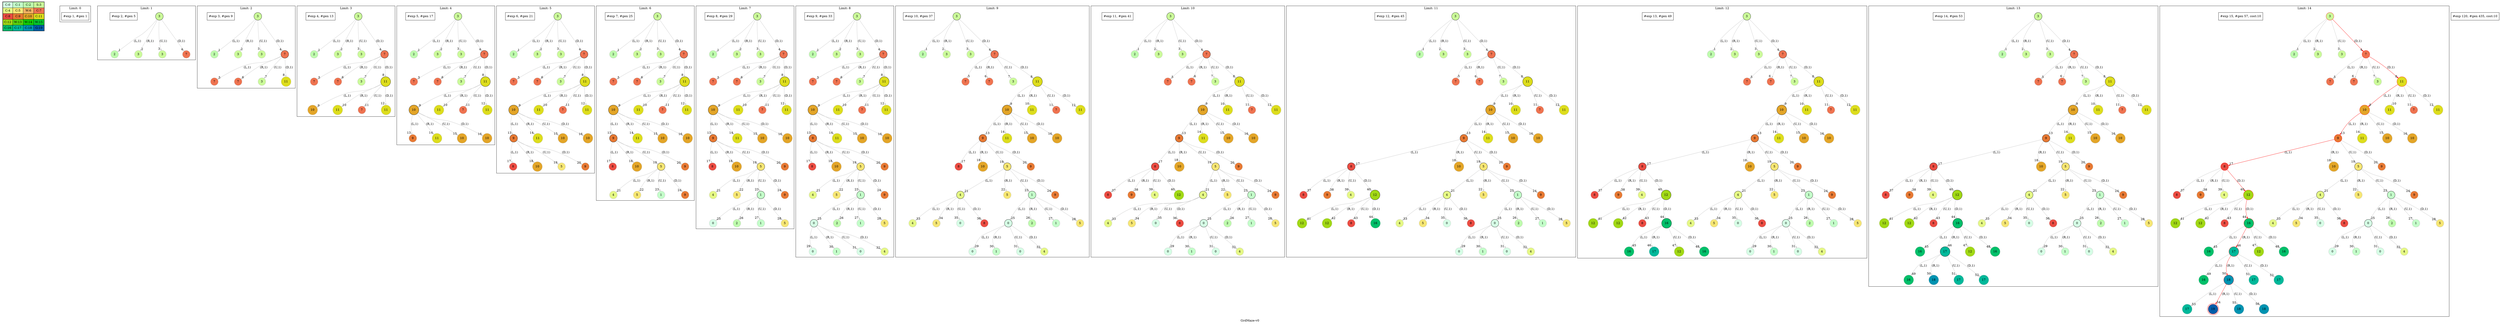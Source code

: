 strict digraph GrdMaze { label="GrdMaze-v0"
subgraph MAP {label=Map;map [shape=plaintext label=<<table border="1" cellpadding="5" cellspacing="0" cellborder="1"><tr><td bgcolor="0.39803922 0.15947579 0.99679532 1.        ">C:0</td><td bgcolor="0.35098039 0.23194764 0.99315867 1.        ">C:1</td><td bgcolor="0.29607843 0.31486959 0.98720184 1.        ">C:2</td><td bgcolor="0.24901961 0.38410575 0.98063477 1.        ">S:3</td></tr><tr><td bgcolor="0.19411765 0.46220388 0.97128103 1.        ">C:4</td><td bgcolor="0.14705882 0.52643216 0.96182564 1.        ">C:5</td><td bgcolor="0.09215686 0.59770746 0.94913494 1.        ">W:6</td><td bgcolor="0.0372549  0.66454018 0.93467977 1.        ">C:7</td></tr><tr><td bgcolor="0.00980392 0.71791192 0.92090552 1.        ">C:8</td><td bgcolor="0.06470588 0.77520398 0.9032472  1.        ">C:9</td><td bgcolor="0.11176471 0.81974048 0.88677369 1.        ">C:10</td><td bgcolor="0.16666667 0.8660254  0.8660254  1.        ">C:11</td></tr><tr><td bgcolor="0.21372549 0.9005867  0.84695821 1.        ">C:12</td><td bgcolor="0.26862745 0.93467977 0.82325295 1.        ">W:13</td><td bgcolor="0.32352941 0.96182564 0.79801723 1.        ">W:14</td><td bgcolor="0.37058824 0.97940977 0.77520398 1.        ">W:15</td></tr><tr><td bgcolor="0.4254902  0.99315867 0.74725253 1.        ">C:16</td><td bgcolor="0.47254902 0.99907048 0.72218645 1.        ">C:17</td><td bgcolor="0.52745098 0.99907048 0.69169844 1.        ">C:18</td><td bgcolor="0.5745098  0.99315867 0.66454018 1.        ">G:19</td></tr></table>>]} 
nodesep=1 ranksep=1 node [shape=circle] edge [arrowsize=0.7] 
subgraph cluster0 { label="Limit: 0" nodesep=1 ranksep=1 node [shape=circle] edge [arrowsize=0.7]  "#exp 1, #gen 1" [ shape=box ];
}
subgraph cluster1 { label="Limit: 1" nodesep=1 ranksep=1 node [shape=circle] edge [arrowsize=0.7] 
"1_3" [label=3 style=filled color=black  fillcolor="0.24901961 0.38410575 0.98063477 1.        "];  
"1_3.2-0" [label=2 style=filled color=grey  fillcolor="0.29607843 0.31486959 0.98720184 1.        "];   "1_3" -> "1_3.2-0" [label="(L,1)" headlabel=" 1 " color=grey ]; 
"1_3.3-1" [label=3 style=filled color=grey  fillcolor="0.24901961 0.38410575 0.98063477 1.        "];   "1_3" -> "1_3.3-1" [label="(R,1)" headlabel=" 2 " color=grey ]; 
"1_3.3-2" [label=3 style=filled color=grey  fillcolor="0.24901961 0.38410575 0.98063477 1.        "];   "1_3" -> "1_3.3-2" [label="(U,1)" headlabel=" 3 " color=grey ]; 
"1_3.7-3" [label=7 style=filled color=grey  fillcolor="0.0372549  0.66454018 0.93467977 1.        "];   "1_3" -> "1_3.7-3" [label="(D,1)" headlabel=" 4 " color=grey ];  "#exp 2, #gen 5" [ shape=box ];
}
subgraph cluster2 { label="Limit: 2" nodesep=1 ranksep=1 node [shape=circle] edge [arrowsize=0.7] 
"2_3" [label=3 style=filled color=black  fillcolor="0.24901961 0.38410575 0.98063477 1.        "];  
"2_3.2-0" [label=2 style=filled color=grey  fillcolor="0.29607843 0.31486959 0.98720184 1.        "];   "2_3" -> "2_3.2-0" [label="(L,1)" headlabel=" 1 " color=grey ]; 
"2_3.3-1" [label=3 style=filled color=grey  fillcolor="0.24901961 0.38410575 0.98063477 1.        "];   "2_3" -> "2_3.3-1" [label="(R,1)" headlabel=" 2 " color=grey ]; 
"2_3.3-2" [label=3 style=filled color=grey  fillcolor="0.24901961 0.38410575 0.98063477 1.        "];   "2_3" -> "2_3.3-2" [label="(U,1)" headlabel=" 3 " color=grey ]; 
"2_3.7-3" [label=7 style=filled color=grey  fillcolor="0.0372549  0.66454018 0.93467977 1.        "];   "2_3" -> "2_3.7-3" [label="(D,1)" headlabel=" 4 " color=grey ]; 
"2_3.7-3" [label=7 style=filled color=black  fillcolor="0.0372549  0.66454018 0.93467977 1.        "];  
"2_3.7.7-0" [label=7 style=filled color=grey  fillcolor="0.0372549  0.66454018 0.93467977 1.        "];   "2_3.7-3" -> "2_3.7.7-0" [label="(L,1)" headlabel=" 5 " color=grey ]; 
"2_3.7.7-1" [label=7 style=filled color=grey  fillcolor="0.0372549  0.66454018 0.93467977 1.        "];   "2_3.7-3" -> "2_3.7.7-1" [label="(R,1)" headlabel=" 6 " color=grey ]; 
"2_3.7.3-2" [label=3 style=filled color=grey  fillcolor="0.24901961 0.38410575 0.98063477 1.        "];   "2_3.7-3" -> "2_3.7.3-2" [label="(U,1)" headlabel=" 7 " color=grey ]; 
"2_3.7.11-3" [label=11 style=filled color=grey  fillcolor="0.16666667 0.8660254  0.8660254  1.        "];   "2_3.7-3" -> "2_3.7.11-3" [label="(D,1)" headlabel=" 8 " color=grey ];  "#exp 3, #gen 9" [ shape=box ];
}
subgraph cluster3 { label="Limit: 3" nodesep=1 ranksep=1 node [shape=circle] edge [arrowsize=0.7] 
"3_3" [label=3 style=filled color=black  fillcolor="0.24901961 0.38410575 0.98063477 1.        "];  
"3_3.2-0" [label=2 style=filled color=grey  fillcolor="0.29607843 0.31486959 0.98720184 1.        "];   "3_3" -> "3_3.2-0" [label="(L,1)" headlabel=" 1 " color=grey ]; 
"3_3.3-1" [label=3 style=filled color=grey  fillcolor="0.24901961 0.38410575 0.98063477 1.        "];   "3_3" -> "3_3.3-1" [label="(R,1)" headlabel=" 2 " color=grey ]; 
"3_3.3-2" [label=3 style=filled color=grey  fillcolor="0.24901961 0.38410575 0.98063477 1.        "];   "3_3" -> "3_3.3-2" [label="(U,1)" headlabel=" 3 " color=grey ]; 
"3_3.7-3" [label=7 style=filled color=grey  fillcolor="0.0372549  0.66454018 0.93467977 1.        "];   "3_3" -> "3_3.7-3" [label="(D,1)" headlabel=" 4 " color=grey ]; 
"3_3.7-3" [label=7 style=filled color=black  fillcolor="0.0372549  0.66454018 0.93467977 1.        "];  
"3_3.7.7-0" [label=7 style=filled color=grey  fillcolor="0.0372549  0.66454018 0.93467977 1.        "];   "3_3.7-3" -> "3_3.7.7-0" [label="(L,1)" headlabel=" 5 " color=grey ]; 
"3_3.7.7-1" [label=7 style=filled color=grey  fillcolor="0.0372549  0.66454018 0.93467977 1.        "];   "3_3.7-3" -> "3_3.7.7-1" [label="(R,1)" headlabel=" 6 " color=grey ]; 
"3_3.7.3-2" [label=3 style=filled color=grey  fillcolor="0.24901961 0.38410575 0.98063477 1.        "];   "3_3.7-3" -> "3_3.7.3-2" [label="(U,1)" headlabel=" 7 " color=grey ]; 
"3_3.7.11-3" [label=11 style=filled color=grey  fillcolor="0.16666667 0.8660254  0.8660254  1.        "];   "3_3.7-3" -> "3_3.7.11-3" [label="(D,1)" headlabel=" 8 " color=grey ]; 
"3_3.7.11-3" [label=11 style=filled color=black  fillcolor="0.16666667 0.8660254  0.8660254  1.        "];  
"3_3.7.11.10-0" [label=10 style=filled color=grey  fillcolor="0.11176471 0.81974048 0.88677369 1.        "];   "3_3.7.11-3" -> "3_3.7.11.10-0" [label="(L,1)" headlabel=" 9 " color=grey ]; 
"3_3.7.11.11-1" [label=11 style=filled color=grey  fillcolor="0.16666667 0.8660254  0.8660254  1.        "];   "3_3.7.11-3" -> "3_3.7.11.11-1" [label="(R,1)" headlabel=" 10 " color=grey ]; 
"3_3.7.11.7-2" [label=7 style=filled color=grey  fillcolor="0.0372549  0.66454018 0.93467977 1.        "];   "3_3.7.11-3" -> "3_3.7.11.7-2" [label="(U,1)" headlabel=" 11 " color=grey ]; 
"3_3.7.11.11-3" [label=11 style=filled color=grey  fillcolor="0.16666667 0.8660254  0.8660254  1.        "];   "3_3.7.11-3" -> "3_3.7.11.11-3" [label="(D,1)" headlabel=" 12 " color=grey ];  "#exp 4, #gen 13" [ shape=box ];
}
subgraph cluster4 { label="Limit: 4" nodesep=1 ranksep=1 node [shape=circle] edge [arrowsize=0.7] 
"4_3" [label=3 style=filled color=black  fillcolor="0.24901961 0.38410575 0.98063477 1.        "];  
"4_3.2-0" [label=2 style=filled color=grey  fillcolor="0.29607843 0.31486959 0.98720184 1.        "];   "4_3" -> "4_3.2-0" [label="(L,1)" headlabel=" 1 " color=grey ]; 
"4_3.3-1" [label=3 style=filled color=grey  fillcolor="0.24901961 0.38410575 0.98063477 1.        "];   "4_3" -> "4_3.3-1" [label="(R,1)" headlabel=" 2 " color=grey ]; 
"4_3.3-2" [label=3 style=filled color=grey  fillcolor="0.24901961 0.38410575 0.98063477 1.        "];   "4_3" -> "4_3.3-2" [label="(U,1)" headlabel=" 3 " color=grey ]; 
"4_3.7-3" [label=7 style=filled color=grey  fillcolor="0.0372549  0.66454018 0.93467977 1.        "];   "4_3" -> "4_3.7-3" [label="(D,1)" headlabel=" 4 " color=grey ]; 
"4_3.7-3" [label=7 style=filled color=black  fillcolor="0.0372549  0.66454018 0.93467977 1.        "];  
"4_3.7.7-0" [label=7 style=filled color=grey  fillcolor="0.0372549  0.66454018 0.93467977 1.        "];   "4_3.7-3" -> "4_3.7.7-0" [label="(L,1)" headlabel=" 5 " color=grey ]; 
"4_3.7.7-1" [label=7 style=filled color=grey  fillcolor="0.0372549  0.66454018 0.93467977 1.        "];   "4_3.7-3" -> "4_3.7.7-1" [label="(R,1)" headlabel=" 6 " color=grey ]; 
"4_3.7.3-2" [label=3 style=filled color=grey  fillcolor="0.24901961 0.38410575 0.98063477 1.        "];   "4_3.7-3" -> "4_3.7.3-2" [label="(U,1)" headlabel=" 7 " color=grey ]; 
"4_3.7.11-3" [label=11 style=filled color=grey  fillcolor="0.16666667 0.8660254  0.8660254  1.        "];   "4_3.7-3" -> "4_3.7.11-3" [label="(D,1)" headlabel=" 8 " color=grey ]; 
"4_3.7.11-3" [label=11 style=filled color=black  fillcolor="0.16666667 0.8660254  0.8660254  1.        "];  
"4_3.7.11.10-0" [label=10 style=filled color=grey  fillcolor="0.11176471 0.81974048 0.88677369 1.        "];   "4_3.7.11-3" -> "4_3.7.11.10-0" [label="(L,1)" headlabel=" 9 " color=grey ]; 
"4_3.7.11.11-1" [label=11 style=filled color=grey  fillcolor="0.16666667 0.8660254  0.8660254  1.        "];   "4_3.7.11-3" -> "4_3.7.11.11-1" [label="(R,1)" headlabel=" 10 " color=grey ]; 
"4_3.7.11.7-2" [label=7 style=filled color=grey  fillcolor="0.0372549  0.66454018 0.93467977 1.        "];   "4_3.7.11-3" -> "4_3.7.11.7-2" [label="(U,1)" headlabel=" 11 " color=grey ]; 
"4_3.7.11.11-3" [label=11 style=filled color=grey  fillcolor="0.16666667 0.8660254  0.8660254  1.        "];   "4_3.7.11-3" -> "4_3.7.11.11-3" [label="(D,1)" headlabel=" 12 " color=grey ]; 
"4_3.7.11.10-0" [label=10 style=filled color=black  fillcolor="0.11176471 0.81974048 0.88677369 1.        "];  
"4_3.7.11.10.9-0" [label=9 style=filled color=grey  fillcolor="0.06470588 0.77520398 0.9032472  1.        "];   "4_3.7.11.10-0" -> "4_3.7.11.10.9-0" [label="(L,1)" headlabel=" 13 " color=grey ]; 
"4_3.7.11.10.11-1" [label=11 style=filled color=grey  fillcolor="0.16666667 0.8660254  0.8660254  1.        "];   "4_3.7.11.10-0" -> "4_3.7.11.10.11-1" [label="(R,1)" headlabel=" 14 " color=grey ]; 
"4_3.7.11.10.10-2" [label=10 style=filled color=grey  fillcolor="0.11176471 0.81974048 0.88677369 1.        "];   "4_3.7.11.10-0" -> "4_3.7.11.10.10-2" [label="(U,1)" headlabel=" 15 " color=grey ]; 
"4_3.7.11.10.10-3" [label=10 style=filled color=grey  fillcolor="0.11176471 0.81974048 0.88677369 1.        "];   "4_3.7.11.10-0" -> "4_3.7.11.10.10-3" [label="(D,1)" headlabel=" 16 " color=grey ];  "#exp 5, #gen 17" [ shape=box ];
}
subgraph cluster5 { label="Limit: 5" nodesep=1 ranksep=1 node [shape=circle] edge [arrowsize=0.7] 
"5_3" [label=3 style=filled color=black  fillcolor="0.24901961 0.38410575 0.98063477 1.        "];  
"5_3.2-0" [label=2 style=filled color=grey  fillcolor="0.29607843 0.31486959 0.98720184 1.        "];   "5_3" -> "5_3.2-0" [label="(L,1)" headlabel=" 1 " color=grey ]; 
"5_3.3-1" [label=3 style=filled color=grey  fillcolor="0.24901961 0.38410575 0.98063477 1.        "];   "5_3" -> "5_3.3-1" [label="(R,1)" headlabel=" 2 " color=grey ]; 
"5_3.3-2" [label=3 style=filled color=grey  fillcolor="0.24901961 0.38410575 0.98063477 1.        "];   "5_3" -> "5_3.3-2" [label="(U,1)" headlabel=" 3 " color=grey ]; 
"5_3.7-3" [label=7 style=filled color=grey  fillcolor="0.0372549  0.66454018 0.93467977 1.        "];   "5_3" -> "5_3.7-3" [label="(D,1)" headlabel=" 4 " color=grey ]; 
"5_3.7-3" [label=7 style=filled color=black  fillcolor="0.0372549  0.66454018 0.93467977 1.        "];  
"5_3.7.7-0" [label=7 style=filled color=grey  fillcolor="0.0372549  0.66454018 0.93467977 1.        "];   "5_3.7-3" -> "5_3.7.7-0" [label="(L,1)" headlabel=" 5 " color=grey ]; 
"5_3.7.7-1" [label=7 style=filled color=grey  fillcolor="0.0372549  0.66454018 0.93467977 1.        "];   "5_3.7-3" -> "5_3.7.7-1" [label="(R,1)" headlabel=" 6 " color=grey ]; 
"5_3.7.3-2" [label=3 style=filled color=grey  fillcolor="0.24901961 0.38410575 0.98063477 1.        "];   "5_3.7-3" -> "5_3.7.3-2" [label="(U,1)" headlabel=" 7 " color=grey ]; 
"5_3.7.11-3" [label=11 style=filled color=grey  fillcolor="0.16666667 0.8660254  0.8660254  1.        "];   "5_3.7-3" -> "5_3.7.11-3" [label="(D,1)" headlabel=" 8 " color=grey ]; 
"5_3.7.11-3" [label=11 style=filled color=black  fillcolor="0.16666667 0.8660254  0.8660254  1.        "];  
"5_3.7.11.10-0" [label=10 style=filled color=grey  fillcolor="0.11176471 0.81974048 0.88677369 1.        "];   "5_3.7.11-3" -> "5_3.7.11.10-0" [label="(L,1)" headlabel=" 9 " color=grey ]; 
"5_3.7.11.11-1" [label=11 style=filled color=grey  fillcolor="0.16666667 0.8660254  0.8660254  1.        "];   "5_3.7.11-3" -> "5_3.7.11.11-1" [label="(R,1)" headlabel=" 10 " color=grey ]; 
"5_3.7.11.7-2" [label=7 style=filled color=grey  fillcolor="0.0372549  0.66454018 0.93467977 1.        "];   "5_3.7.11-3" -> "5_3.7.11.7-2" [label="(U,1)" headlabel=" 11 " color=grey ]; 
"5_3.7.11.11-3" [label=11 style=filled color=grey  fillcolor="0.16666667 0.8660254  0.8660254  1.        "];   "5_3.7.11-3" -> "5_3.7.11.11-3" [label="(D,1)" headlabel=" 12 " color=grey ]; 
"5_3.7.11.10-0" [label=10 style=filled color=black  fillcolor="0.11176471 0.81974048 0.88677369 1.        "];  
"5_3.7.11.10.9-0" [label=9 style=filled color=grey  fillcolor="0.06470588 0.77520398 0.9032472  1.        "];   "5_3.7.11.10-0" -> "5_3.7.11.10.9-0" [label="(L,1)" headlabel=" 13 " color=grey ]; 
"5_3.7.11.10.11-1" [label=11 style=filled color=grey  fillcolor="0.16666667 0.8660254  0.8660254  1.        "];   "5_3.7.11.10-0" -> "5_3.7.11.10.11-1" [label="(R,1)" headlabel=" 14 " color=grey ]; 
"5_3.7.11.10.10-2" [label=10 style=filled color=grey  fillcolor="0.11176471 0.81974048 0.88677369 1.        "];   "5_3.7.11.10-0" -> "5_3.7.11.10.10-2" [label="(U,1)" headlabel=" 15 " color=grey ]; 
"5_3.7.11.10.10-3" [label=10 style=filled color=grey  fillcolor="0.11176471 0.81974048 0.88677369 1.        "];   "5_3.7.11.10-0" -> "5_3.7.11.10.10-3" [label="(D,1)" headlabel=" 16 " color=grey ]; 
"5_3.7.11.10.9-0" [label=9 style=filled color=black  fillcolor="0.06470588 0.77520398 0.9032472  1.        "];  
"5_3.7.11.10.9.8-0" [label=8 style=filled color=grey  fillcolor="0.00980392 0.71791192 0.92090552 1.        "];   "5_3.7.11.10.9-0" -> "5_3.7.11.10.9.8-0" [label="(L,1)" headlabel=" 17 " color=grey ]; 
"5_3.7.11.10.9.10-1" [label=10 style=filled color=grey  fillcolor="0.11176471 0.81974048 0.88677369 1.        "];   "5_3.7.11.10.9-0" -> "5_3.7.11.10.9.10-1" [label="(R,1)" headlabel=" 18 " color=grey ]; 
"5_3.7.11.10.9.5-2" [label=5 style=filled color=grey  fillcolor="0.14705882 0.52643216 0.96182564 1.        "];   "5_3.7.11.10.9-0" -> "5_3.7.11.10.9.5-2" [label="(U,1)" headlabel=" 19 " color=grey ]; 
"5_3.7.11.10.9.9-3" [label=9 style=filled color=grey  fillcolor="0.06470588 0.77520398 0.9032472  1.        "];   "5_3.7.11.10.9-0" -> "5_3.7.11.10.9.9-3" [label="(D,1)" headlabel=" 20 " color=grey ];  "#exp 6, #gen 21" [ shape=box ];
}
subgraph cluster6 { label="Limit: 6" nodesep=1 ranksep=1 node [shape=circle] edge [arrowsize=0.7] 
"6_3" [label=3 style=filled color=black  fillcolor="0.24901961 0.38410575 0.98063477 1.        "];  
"6_3.2-0" [label=2 style=filled color=grey  fillcolor="0.29607843 0.31486959 0.98720184 1.        "];   "6_3" -> "6_3.2-0" [label="(L,1)" headlabel=" 1 " color=grey ]; 
"6_3.3-1" [label=3 style=filled color=grey  fillcolor="0.24901961 0.38410575 0.98063477 1.        "];   "6_3" -> "6_3.3-1" [label="(R,1)" headlabel=" 2 " color=grey ]; 
"6_3.3-2" [label=3 style=filled color=grey  fillcolor="0.24901961 0.38410575 0.98063477 1.        "];   "6_3" -> "6_3.3-2" [label="(U,1)" headlabel=" 3 " color=grey ]; 
"6_3.7-3" [label=7 style=filled color=grey  fillcolor="0.0372549  0.66454018 0.93467977 1.        "];   "6_3" -> "6_3.7-3" [label="(D,1)" headlabel=" 4 " color=grey ]; 
"6_3.7-3" [label=7 style=filled color=black  fillcolor="0.0372549  0.66454018 0.93467977 1.        "];  
"6_3.7.7-0" [label=7 style=filled color=grey  fillcolor="0.0372549  0.66454018 0.93467977 1.        "];   "6_3.7-3" -> "6_3.7.7-0" [label="(L,1)" headlabel=" 5 " color=grey ]; 
"6_3.7.7-1" [label=7 style=filled color=grey  fillcolor="0.0372549  0.66454018 0.93467977 1.        "];   "6_3.7-3" -> "6_3.7.7-1" [label="(R,1)" headlabel=" 6 " color=grey ]; 
"6_3.7.3-2" [label=3 style=filled color=grey  fillcolor="0.24901961 0.38410575 0.98063477 1.        "];   "6_3.7-3" -> "6_3.7.3-2" [label="(U,1)" headlabel=" 7 " color=grey ]; 
"6_3.7.11-3" [label=11 style=filled color=grey  fillcolor="0.16666667 0.8660254  0.8660254  1.        "];   "6_3.7-3" -> "6_3.7.11-3" [label="(D,1)" headlabel=" 8 " color=grey ]; 
"6_3.7.11-3" [label=11 style=filled color=black  fillcolor="0.16666667 0.8660254  0.8660254  1.        "];  
"6_3.7.11.10-0" [label=10 style=filled color=grey  fillcolor="0.11176471 0.81974048 0.88677369 1.        "];   "6_3.7.11-3" -> "6_3.7.11.10-0" [label="(L,1)" headlabel=" 9 " color=grey ]; 
"6_3.7.11.11-1" [label=11 style=filled color=grey  fillcolor="0.16666667 0.8660254  0.8660254  1.        "];   "6_3.7.11-3" -> "6_3.7.11.11-1" [label="(R,1)" headlabel=" 10 " color=grey ]; 
"6_3.7.11.7-2" [label=7 style=filled color=grey  fillcolor="0.0372549  0.66454018 0.93467977 1.        "];   "6_3.7.11-3" -> "6_3.7.11.7-2" [label="(U,1)" headlabel=" 11 " color=grey ]; 
"6_3.7.11.11-3" [label=11 style=filled color=grey  fillcolor="0.16666667 0.8660254  0.8660254  1.        "];   "6_3.7.11-3" -> "6_3.7.11.11-3" [label="(D,1)" headlabel=" 12 " color=grey ]; 
"6_3.7.11.10-0" [label=10 style=filled color=black  fillcolor="0.11176471 0.81974048 0.88677369 1.        "];  
"6_3.7.11.10.9-0" [label=9 style=filled color=grey  fillcolor="0.06470588 0.77520398 0.9032472  1.        "];   "6_3.7.11.10-0" -> "6_3.7.11.10.9-0" [label="(L,1)" headlabel=" 13 " color=grey ]; 
"6_3.7.11.10.11-1" [label=11 style=filled color=grey  fillcolor="0.16666667 0.8660254  0.8660254  1.        "];   "6_3.7.11.10-0" -> "6_3.7.11.10.11-1" [label="(R,1)" headlabel=" 14 " color=grey ]; 
"6_3.7.11.10.10-2" [label=10 style=filled color=grey  fillcolor="0.11176471 0.81974048 0.88677369 1.        "];   "6_3.7.11.10-0" -> "6_3.7.11.10.10-2" [label="(U,1)" headlabel=" 15 " color=grey ]; 
"6_3.7.11.10.10-3" [label=10 style=filled color=grey  fillcolor="0.11176471 0.81974048 0.88677369 1.        "];   "6_3.7.11.10-0" -> "6_3.7.11.10.10-3" [label="(D,1)" headlabel=" 16 " color=grey ]; 
"6_3.7.11.10.9-0" [label=9 style=filled color=black  fillcolor="0.06470588 0.77520398 0.9032472  1.        "];  
"6_3.7.11.10.9.8-0" [label=8 style=filled color=grey  fillcolor="0.00980392 0.71791192 0.92090552 1.        "];   "6_3.7.11.10.9-0" -> "6_3.7.11.10.9.8-0" [label="(L,1)" headlabel=" 17 " color=grey ]; 
"6_3.7.11.10.9.10-1" [label=10 style=filled color=grey  fillcolor="0.11176471 0.81974048 0.88677369 1.        "];   "6_3.7.11.10.9-0" -> "6_3.7.11.10.9.10-1" [label="(R,1)" headlabel=" 18 " color=grey ]; 
"6_3.7.11.10.9.5-2" [label=5 style=filled color=grey  fillcolor="0.14705882 0.52643216 0.96182564 1.        "];   "6_3.7.11.10.9-0" -> "6_3.7.11.10.9.5-2" [label="(U,1)" headlabel=" 19 " color=grey ]; 
"6_3.7.11.10.9.9-3" [label=9 style=filled color=grey  fillcolor="0.06470588 0.77520398 0.9032472  1.        "];   "6_3.7.11.10.9-0" -> "6_3.7.11.10.9.9-3" [label="(D,1)" headlabel=" 20 " color=grey ]; 
"6_3.7.11.10.9.5-2" [label=5 style=filled color=black  fillcolor="0.14705882 0.52643216 0.96182564 1.        "];  
"6_3.7.11.10.9.5.4-0" [label=4 style=filled color=grey  fillcolor="0.19411765 0.46220388 0.97128103 1.        "];   "6_3.7.11.10.9.5-2" -> "6_3.7.11.10.9.5.4-0" [label="(L,1)" headlabel=" 21 " color=grey ]; 
"6_3.7.11.10.9.5.5-1" [label=5 style=filled color=grey  fillcolor="0.14705882 0.52643216 0.96182564 1.        "];   "6_3.7.11.10.9.5-2" -> "6_3.7.11.10.9.5.5-1" [label="(R,1)" headlabel=" 22 " color=grey ]; 
"6_3.7.11.10.9.5.1-2" [label=1 style=filled color=grey  fillcolor="0.35098039 0.23194764 0.99315867 1.        "];   "6_3.7.11.10.9.5-2" -> "6_3.7.11.10.9.5.1-2" [label="(U,1)" headlabel=" 23 " color=grey ]; 
"6_3.7.11.10.9.5.9-3" [label=9 style=filled color=grey  fillcolor="0.06470588 0.77520398 0.9032472  1.        "];   "6_3.7.11.10.9.5-2" -> "6_3.7.11.10.9.5.9-3" [label="(D,1)" headlabel=" 24 " color=grey ];  "#exp 7, #gen 25" [ shape=box ];
}
subgraph cluster7 { label="Limit: 7" nodesep=1 ranksep=1 node [shape=circle] edge [arrowsize=0.7] 
"7_3" [label=3 style=filled color=black  fillcolor="0.24901961 0.38410575 0.98063477 1.        "];  
"7_3.2-0" [label=2 style=filled color=grey  fillcolor="0.29607843 0.31486959 0.98720184 1.        "];   "7_3" -> "7_3.2-0" [label="(L,1)" headlabel=" 1 " color=grey ]; 
"7_3.3-1" [label=3 style=filled color=grey  fillcolor="0.24901961 0.38410575 0.98063477 1.        "];   "7_3" -> "7_3.3-1" [label="(R,1)" headlabel=" 2 " color=grey ]; 
"7_3.3-2" [label=3 style=filled color=grey  fillcolor="0.24901961 0.38410575 0.98063477 1.        "];   "7_3" -> "7_3.3-2" [label="(U,1)" headlabel=" 3 " color=grey ]; 
"7_3.7-3" [label=7 style=filled color=grey  fillcolor="0.0372549  0.66454018 0.93467977 1.        "];   "7_3" -> "7_3.7-3" [label="(D,1)" headlabel=" 4 " color=grey ]; 
"7_3.7-3" [label=7 style=filled color=black  fillcolor="0.0372549  0.66454018 0.93467977 1.        "];  
"7_3.7.7-0" [label=7 style=filled color=grey  fillcolor="0.0372549  0.66454018 0.93467977 1.        "];   "7_3.7-3" -> "7_3.7.7-0" [label="(L,1)" headlabel=" 5 " color=grey ]; 
"7_3.7.7-1" [label=7 style=filled color=grey  fillcolor="0.0372549  0.66454018 0.93467977 1.        "];   "7_3.7-3" -> "7_3.7.7-1" [label="(R,1)" headlabel=" 6 " color=grey ]; 
"7_3.7.3-2" [label=3 style=filled color=grey  fillcolor="0.24901961 0.38410575 0.98063477 1.        "];   "7_3.7-3" -> "7_3.7.3-2" [label="(U,1)" headlabel=" 7 " color=grey ]; 
"7_3.7.11-3" [label=11 style=filled color=grey  fillcolor="0.16666667 0.8660254  0.8660254  1.        "];   "7_3.7-3" -> "7_3.7.11-3" [label="(D,1)" headlabel=" 8 " color=grey ]; 
"7_3.7.11-3" [label=11 style=filled color=black  fillcolor="0.16666667 0.8660254  0.8660254  1.        "];  
"7_3.7.11.10-0" [label=10 style=filled color=grey  fillcolor="0.11176471 0.81974048 0.88677369 1.        "];   "7_3.7.11-3" -> "7_3.7.11.10-0" [label="(L,1)" headlabel=" 9 " color=grey ]; 
"7_3.7.11.11-1" [label=11 style=filled color=grey  fillcolor="0.16666667 0.8660254  0.8660254  1.        "];   "7_3.7.11-3" -> "7_3.7.11.11-1" [label="(R,1)" headlabel=" 10 " color=grey ]; 
"7_3.7.11.7-2" [label=7 style=filled color=grey  fillcolor="0.0372549  0.66454018 0.93467977 1.        "];   "7_3.7.11-3" -> "7_3.7.11.7-2" [label="(U,1)" headlabel=" 11 " color=grey ]; 
"7_3.7.11.11-3" [label=11 style=filled color=grey  fillcolor="0.16666667 0.8660254  0.8660254  1.        "];   "7_3.7.11-3" -> "7_3.7.11.11-3" [label="(D,1)" headlabel=" 12 " color=grey ]; 
"7_3.7.11.10-0" [label=10 style=filled color=black  fillcolor="0.11176471 0.81974048 0.88677369 1.        "];  
"7_3.7.11.10.9-0" [label=9 style=filled color=grey  fillcolor="0.06470588 0.77520398 0.9032472  1.        "];   "7_3.7.11.10-0" -> "7_3.7.11.10.9-0" [label="(L,1)" headlabel=" 13 " color=grey ]; 
"7_3.7.11.10.11-1" [label=11 style=filled color=grey  fillcolor="0.16666667 0.8660254  0.8660254  1.        "];   "7_3.7.11.10-0" -> "7_3.7.11.10.11-1" [label="(R,1)" headlabel=" 14 " color=grey ]; 
"7_3.7.11.10.10-2" [label=10 style=filled color=grey  fillcolor="0.11176471 0.81974048 0.88677369 1.        "];   "7_3.7.11.10-0" -> "7_3.7.11.10.10-2" [label="(U,1)" headlabel=" 15 " color=grey ]; 
"7_3.7.11.10.10-3" [label=10 style=filled color=grey  fillcolor="0.11176471 0.81974048 0.88677369 1.        "];   "7_3.7.11.10-0" -> "7_3.7.11.10.10-3" [label="(D,1)" headlabel=" 16 " color=grey ]; 
"7_3.7.11.10.9-0" [label=9 style=filled color=black  fillcolor="0.06470588 0.77520398 0.9032472  1.        "];  
"7_3.7.11.10.9.8-0" [label=8 style=filled color=grey  fillcolor="0.00980392 0.71791192 0.92090552 1.        "];   "7_3.7.11.10.9-0" -> "7_3.7.11.10.9.8-0" [label="(L,1)" headlabel=" 17 " color=grey ]; 
"7_3.7.11.10.9.10-1" [label=10 style=filled color=grey  fillcolor="0.11176471 0.81974048 0.88677369 1.        "];   "7_3.7.11.10.9-0" -> "7_3.7.11.10.9.10-1" [label="(R,1)" headlabel=" 18 " color=grey ]; 
"7_3.7.11.10.9.5-2" [label=5 style=filled color=grey  fillcolor="0.14705882 0.52643216 0.96182564 1.        "];   "7_3.7.11.10.9-0" -> "7_3.7.11.10.9.5-2" [label="(U,1)" headlabel=" 19 " color=grey ]; 
"7_3.7.11.10.9.9-3" [label=9 style=filled color=grey  fillcolor="0.06470588 0.77520398 0.9032472  1.        "];   "7_3.7.11.10.9-0" -> "7_3.7.11.10.9.9-3" [label="(D,1)" headlabel=" 20 " color=grey ]; 
"7_3.7.11.10.9.5-2" [label=5 style=filled color=black  fillcolor="0.14705882 0.52643216 0.96182564 1.        "];  
"7_3.7.11.10.9.5.4-0" [label=4 style=filled color=grey  fillcolor="0.19411765 0.46220388 0.97128103 1.        "];   "7_3.7.11.10.9.5-2" -> "7_3.7.11.10.9.5.4-0" [label="(L,1)" headlabel=" 21 " color=grey ]; 
"7_3.7.11.10.9.5.5-1" [label=5 style=filled color=grey  fillcolor="0.14705882 0.52643216 0.96182564 1.        "];   "7_3.7.11.10.9.5-2" -> "7_3.7.11.10.9.5.5-1" [label="(R,1)" headlabel=" 22 " color=grey ]; 
"7_3.7.11.10.9.5.1-2" [label=1 style=filled color=grey  fillcolor="0.35098039 0.23194764 0.99315867 1.        "];   "7_3.7.11.10.9.5-2" -> "7_3.7.11.10.9.5.1-2" [label="(U,1)" headlabel=" 23 " color=grey ]; 
"7_3.7.11.10.9.5.9-3" [label=9 style=filled color=grey  fillcolor="0.06470588 0.77520398 0.9032472  1.        "];   "7_3.7.11.10.9.5-2" -> "7_3.7.11.10.9.5.9-3" [label="(D,1)" headlabel=" 24 " color=grey ]; 
"7_3.7.11.10.9.5.1-2" [label=1 style=filled color=black  fillcolor="0.35098039 0.23194764 0.99315867 1.        "];  
"7_3.7.11.10.9.5.1.0-0" [label=0 style=filled color=grey  fillcolor="0.39803922 0.15947579 0.99679532 1.        "];   "7_3.7.11.10.9.5.1-2" -> "7_3.7.11.10.9.5.1.0-0" [label="(L,1)" headlabel=" 25 " color=grey ]; 
"7_3.7.11.10.9.5.1.2-1" [label=2 style=filled color=grey  fillcolor="0.29607843 0.31486959 0.98720184 1.        "];   "7_3.7.11.10.9.5.1-2" -> "7_3.7.11.10.9.5.1.2-1" [label="(R,1)" headlabel=" 26 " color=grey ]; 
"7_3.7.11.10.9.5.1.1-2" [label=1 style=filled color=grey  fillcolor="0.35098039 0.23194764 0.99315867 1.        "];   "7_3.7.11.10.9.5.1-2" -> "7_3.7.11.10.9.5.1.1-2" [label="(U,1)" headlabel=" 27 " color=grey ]; 
"7_3.7.11.10.9.5.1.5-3" [label=5 style=filled color=grey  fillcolor="0.14705882 0.52643216 0.96182564 1.        "];   "7_3.7.11.10.9.5.1-2" -> "7_3.7.11.10.9.5.1.5-3" [label="(D,1)" headlabel=" 28 " color=grey ];  "#exp 8, #gen 29" [ shape=box ];
}
subgraph cluster8 { label="Limit: 8" nodesep=1 ranksep=1 node [shape=circle] edge [arrowsize=0.7] 
"8_3" [label=3 style=filled color=black  fillcolor="0.24901961 0.38410575 0.98063477 1.        "];  
"8_3.2-0" [label=2 style=filled color=grey  fillcolor="0.29607843 0.31486959 0.98720184 1.        "];   "8_3" -> "8_3.2-0" [label="(L,1)" headlabel=" 1 " color=grey ]; 
"8_3.3-1" [label=3 style=filled color=grey  fillcolor="0.24901961 0.38410575 0.98063477 1.        "];   "8_3" -> "8_3.3-1" [label="(R,1)" headlabel=" 2 " color=grey ]; 
"8_3.3-2" [label=3 style=filled color=grey  fillcolor="0.24901961 0.38410575 0.98063477 1.        "];   "8_3" -> "8_3.3-2" [label="(U,1)" headlabel=" 3 " color=grey ]; 
"8_3.7-3" [label=7 style=filled color=grey  fillcolor="0.0372549  0.66454018 0.93467977 1.        "];   "8_3" -> "8_3.7-3" [label="(D,1)" headlabel=" 4 " color=grey ]; 
"8_3.7-3" [label=7 style=filled color=black  fillcolor="0.0372549  0.66454018 0.93467977 1.        "];  
"8_3.7.7-0" [label=7 style=filled color=grey  fillcolor="0.0372549  0.66454018 0.93467977 1.        "];   "8_3.7-3" -> "8_3.7.7-0" [label="(L,1)" headlabel=" 5 " color=grey ]; 
"8_3.7.7-1" [label=7 style=filled color=grey  fillcolor="0.0372549  0.66454018 0.93467977 1.        "];   "8_3.7-3" -> "8_3.7.7-1" [label="(R,1)" headlabel=" 6 " color=grey ]; 
"8_3.7.3-2" [label=3 style=filled color=grey  fillcolor="0.24901961 0.38410575 0.98063477 1.        "];   "8_3.7-3" -> "8_3.7.3-2" [label="(U,1)" headlabel=" 7 " color=grey ]; 
"8_3.7.11-3" [label=11 style=filled color=grey  fillcolor="0.16666667 0.8660254  0.8660254  1.        "];   "8_3.7-3" -> "8_3.7.11-3" [label="(D,1)" headlabel=" 8 " color=grey ]; 
"8_3.7.11-3" [label=11 style=filled color=black  fillcolor="0.16666667 0.8660254  0.8660254  1.        "];  
"8_3.7.11.10-0" [label=10 style=filled color=grey  fillcolor="0.11176471 0.81974048 0.88677369 1.        "];   "8_3.7.11-3" -> "8_3.7.11.10-0" [label="(L,1)" headlabel=" 9 " color=grey ]; 
"8_3.7.11.11-1" [label=11 style=filled color=grey  fillcolor="0.16666667 0.8660254  0.8660254  1.        "];   "8_3.7.11-3" -> "8_3.7.11.11-1" [label="(R,1)" headlabel=" 10 " color=grey ]; 
"8_3.7.11.7-2" [label=7 style=filled color=grey  fillcolor="0.0372549  0.66454018 0.93467977 1.        "];   "8_3.7.11-3" -> "8_3.7.11.7-2" [label="(U,1)" headlabel=" 11 " color=grey ]; 
"8_3.7.11.11-3" [label=11 style=filled color=grey  fillcolor="0.16666667 0.8660254  0.8660254  1.        "];   "8_3.7.11-3" -> "8_3.7.11.11-3" [label="(D,1)" headlabel=" 12 " color=grey ]; 
"8_3.7.11.10-0" [label=10 style=filled color=black  fillcolor="0.11176471 0.81974048 0.88677369 1.        "];  
"8_3.7.11.10.9-0" [label=9 style=filled color=grey  fillcolor="0.06470588 0.77520398 0.9032472  1.        "];   "8_3.7.11.10-0" -> "8_3.7.11.10.9-0" [label="(L,1)" headlabel=" 13 " color=grey ]; 
"8_3.7.11.10.11-1" [label=11 style=filled color=grey  fillcolor="0.16666667 0.8660254  0.8660254  1.        "];   "8_3.7.11.10-0" -> "8_3.7.11.10.11-1" [label="(R,1)" headlabel=" 14 " color=grey ]; 
"8_3.7.11.10.10-2" [label=10 style=filled color=grey  fillcolor="0.11176471 0.81974048 0.88677369 1.        "];   "8_3.7.11.10-0" -> "8_3.7.11.10.10-2" [label="(U,1)" headlabel=" 15 " color=grey ]; 
"8_3.7.11.10.10-3" [label=10 style=filled color=grey  fillcolor="0.11176471 0.81974048 0.88677369 1.        "];   "8_3.7.11.10-0" -> "8_3.7.11.10.10-3" [label="(D,1)" headlabel=" 16 " color=grey ]; 
"8_3.7.11.10.9-0" [label=9 style=filled color=black  fillcolor="0.06470588 0.77520398 0.9032472  1.        "];  
"8_3.7.11.10.9.8-0" [label=8 style=filled color=grey  fillcolor="0.00980392 0.71791192 0.92090552 1.        "];   "8_3.7.11.10.9-0" -> "8_3.7.11.10.9.8-0" [label="(L,1)" headlabel=" 17 " color=grey ]; 
"8_3.7.11.10.9.10-1" [label=10 style=filled color=grey  fillcolor="0.11176471 0.81974048 0.88677369 1.        "];   "8_3.7.11.10.9-0" -> "8_3.7.11.10.9.10-1" [label="(R,1)" headlabel=" 18 " color=grey ]; 
"8_3.7.11.10.9.5-2" [label=5 style=filled color=grey  fillcolor="0.14705882 0.52643216 0.96182564 1.        "];   "8_3.7.11.10.9-0" -> "8_3.7.11.10.9.5-2" [label="(U,1)" headlabel=" 19 " color=grey ]; 
"8_3.7.11.10.9.9-3" [label=9 style=filled color=grey  fillcolor="0.06470588 0.77520398 0.9032472  1.        "];   "8_3.7.11.10.9-0" -> "8_3.7.11.10.9.9-3" [label="(D,1)" headlabel=" 20 " color=grey ]; 
"8_3.7.11.10.9.5-2" [label=5 style=filled color=black  fillcolor="0.14705882 0.52643216 0.96182564 1.        "];  
"8_3.7.11.10.9.5.4-0" [label=4 style=filled color=grey  fillcolor="0.19411765 0.46220388 0.97128103 1.        "];   "8_3.7.11.10.9.5-2" -> "8_3.7.11.10.9.5.4-0" [label="(L,1)" headlabel=" 21 " color=grey ]; 
"8_3.7.11.10.9.5.5-1" [label=5 style=filled color=grey  fillcolor="0.14705882 0.52643216 0.96182564 1.        "];   "8_3.7.11.10.9.5-2" -> "8_3.7.11.10.9.5.5-1" [label="(R,1)" headlabel=" 22 " color=grey ]; 
"8_3.7.11.10.9.5.1-2" [label=1 style=filled color=grey  fillcolor="0.35098039 0.23194764 0.99315867 1.        "];   "8_3.7.11.10.9.5-2" -> "8_3.7.11.10.9.5.1-2" [label="(U,1)" headlabel=" 23 " color=grey ]; 
"8_3.7.11.10.9.5.9-3" [label=9 style=filled color=grey  fillcolor="0.06470588 0.77520398 0.9032472  1.        "];   "8_3.7.11.10.9.5-2" -> "8_3.7.11.10.9.5.9-3" [label="(D,1)" headlabel=" 24 " color=grey ]; 
"8_3.7.11.10.9.5.1-2" [label=1 style=filled color=black  fillcolor="0.35098039 0.23194764 0.99315867 1.        "];  
"8_3.7.11.10.9.5.1.0-0" [label=0 style=filled color=grey  fillcolor="0.39803922 0.15947579 0.99679532 1.        "];   "8_3.7.11.10.9.5.1-2" -> "8_3.7.11.10.9.5.1.0-0" [label="(L,1)" headlabel=" 25 " color=grey ]; 
"8_3.7.11.10.9.5.1.2-1" [label=2 style=filled color=grey  fillcolor="0.29607843 0.31486959 0.98720184 1.        "];   "8_3.7.11.10.9.5.1-2" -> "8_3.7.11.10.9.5.1.2-1" [label="(R,1)" headlabel=" 26 " color=grey ]; 
"8_3.7.11.10.9.5.1.1-2" [label=1 style=filled color=grey  fillcolor="0.35098039 0.23194764 0.99315867 1.        "];   "8_3.7.11.10.9.5.1-2" -> "8_3.7.11.10.9.5.1.1-2" [label="(U,1)" headlabel=" 27 " color=grey ]; 
"8_3.7.11.10.9.5.1.5-3" [label=5 style=filled color=grey  fillcolor="0.14705882 0.52643216 0.96182564 1.        "];   "8_3.7.11.10.9.5.1-2" -> "8_3.7.11.10.9.5.1.5-3" [label="(D,1)" headlabel=" 28 " color=grey ]; 
"8_3.7.11.10.9.5.1.0-0" [label=0 style=filled color=black  fillcolor="0.39803922 0.15947579 0.99679532 1.        "];  
"8_3.7.11.10.9.5.1.0.0-0" [label=0 style=filled color=grey  fillcolor="0.39803922 0.15947579 0.99679532 1.        "];   "8_3.7.11.10.9.5.1.0-0" -> "8_3.7.11.10.9.5.1.0.0-0" [label="(L,1)" headlabel=" 29 " color=grey ]; 
"8_3.7.11.10.9.5.1.0.1-1" [label=1 style=filled color=grey  fillcolor="0.35098039 0.23194764 0.99315867 1.        "];   "8_3.7.11.10.9.5.1.0-0" -> "8_3.7.11.10.9.5.1.0.1-1" [label="(R,1)" headlabel=" 30 " color=grey ]; 
"8_3.7.11.10.9.5.1.0.0-2" [label=0 style=filled color=grey  fillcolor="0.39803922 0.15947579 0.99679532 1.        "];   "8_3.7.11.10.9.5.1.0-0" -> "8_3.7.11.10.9.5.1.0.0-2" [label="(U,1)" headlabel=" 31 " color=grey ]; 
"8_3.7.11.10.9.5.1.0.4-3" [label=4 style=filled color=grey  fillcolor="0.19411765 0.46220388 0.97128103 1.        "];   "8_3.7.11.10.9.5.1.0-0" -> "8_3.7.11.10.9.5.1.0.4-3" [label="(D,1)" headlabel=" 32 " color=grey ];  "#exp 9, #gen 33" [ shape=box ];
}
subgraph cluster9 { label="Limit: 9" nodesep=1 ranksep=1 node [shape=circle] edge [arrowsize=0.7] 
"9_3" [label=3 style=filled color=black  fillcolor="0.24901961 0.38410575 0.98063477 1.        "];  
"9_3.2-0" [label=2 style=filled color=grey  fillcolor="0.29607843 0.31486959 0.98720184 1.        "];   "9_3" -> "9_3.2-0" [label="(L,1)" headlabel=" 1 " color=grey ]; 
"9_3.3-1" [label=3 style=filled color=grey  fillcolor="0.24901961 0.38410575 0.98063477 1.        "];   "9_3" -> "9_3.3-1" [label="(R,1)" headlabel=" 2 " color=grey ]; 
"9_3.3-2" [label=3 style=filled color=grey  fillcolor="0.24901961 0.38410575 0.98063477 1.        "];   "9_3" -> "9_3.3-2" [label="(U,1)" headlabel=" 3 " color=grey ]; 
"9_3.7-3" [label=7 style=filled color=grey  fillcolor="0.0372549  0.66454018 0.93467977 1.        "];   "9_3" -> "9_3.7-3" [label="(D,1)" headlabel=" 4 " color=grey ]; 
"9_3.7-3" [label=7 style=filled color=black  fillcolor="0.0372549  0.66454018 0.93467977 1.        "];  
"9_3.7.7-0" [label=7 style=filled color=grey  fillcolor="0.0372549  0.66454018 0.93467977 1.        "];   "9_3.7-3" -> "9_3.7.7-0" [label="(L,1)" headlabel=" 5 " color=grey ]; 
"9_3.7.7-1" [label=7 style=filled color=grey  fillcolor="0.0372549  0.66454018 0.93467977 1.        "];   "9_3.7-3" -> "9_3.7.7-1" [label="(R,1)" headlabel=" 6 " color=grey ]; 
"9_3.7.3-2" [label=3 style=filled color=grey  fillcolor="0.24901961 0.38410575 0.98063477 1.        "];   "9_3.7-3" -> "9_3.7.3-2" [label="(U,1)" headlabel=" 7 " color=grey ]; 
"9_3.7.11-3" [label=11 style=filled color=grey  fillcolor="0.16666667 0.8660254  0.8660254  1.        "];   "9_3.7-3" -> "9_3.7.11-3" [label="(D,1)" headlabel=" 8 " color=grey ]; 
"9_3.7.11-3" [label=11 style=filled color=black  fillcolor="0.16666667 0.8660254  0.8660254  1.        "];  
"9_3.7.11.10-0" [label=10 style=filled color=grey  fillcolor="0.11176471 0.81974048 0.88677369 1.        "];   "9_3.7.11-3" -> "9_3.7.11.10-0" [label="(L,1)" headlabel=" 9 " color=grey ]; 
"9_3.7.11.11-1" [label=11 style=filled color=grey  fillcolor="0.16666667 0.8660254  0.8660254  1.        "];   "9_3.7.11-3" -> "9_3.7.11.11-1" [label="(R,1)" headlabel=" 10 " color=grey ]; 
"9_3.7.11.7-2" [label=7 style=filled color=grey  fillcolor="0.0372549  0.66454018 0.93467977 1.        "];   "9_3.7.11-3" -> "9_3.7.11.7-2" [label="(U,1)" headlabel=" 11 " color=grey ]; 
"9_3.7.11.11-3" [label=11 style=filled color=grey  fillcolor="0.16666667 0.8660254  0.8660254  1.        "];   "9_3.7.11-3" -> "9_3.7.11.11-3" [label="(D,1)" headlabel=" 12 " color=grey ]; 
"9_3.7.11.10-0" [label=10 style=filled color=black  fillcolor="0.11176471 0.81974048 0.88677369 1.        "];  
"9_3.7.11.10.9-0" [label=9 style=filled color=grey  fillcolor="0.06470588 0.77520398 0.9032472  1.        "];   "9_3.7.11.10-0" -> "9_3.7.11.10.9-0" [label="(L,1)" headlabel=" 13 " color=grey ]; 
"9_3.7.11.10.11-1" [label=11 style=filled color=grey  fillcolor="0.16666667 0.8660254  0.8660254  1.        "];   "9_3.7.11.10-0" -> "9_3.7.11.10.11-1" [label="(R,1)" headlabel=" 14 " color=grey ]; 
"9_3.7.11.10.10-2" [label=10 style=filled color=grey  fillcolor="0.11176471 0.81974048 0.88677369 1.        "];   "9_3.7.11.10-0" -> "9_3.7.11.10.10-2" [label="(U,1)" headlabel=" 15 " color=grey ]; 
"9_3.7.11.10.10-3" [label=10 style=filled color=grey  fillcolor="0.11176471 0.81974048 0.88677369 1.        "];   "9_3.7.11.10-0" -> "9_3.7.11.10.10-3" [label="(D,1)" headlabel=" 16 " color=grey ]; 
"9_3.7.11.10.9-0" [label=9 style=filled color=black  fillcolor="0.06470588 0.77520398 0.9032472  1.        "];  
"9_3.7.11.10.9.8-0" [label=8 style=filled color=grey  fillcolor="0.00980392 0.71791192 0.92090552 1.        "];   "9_3.7.11.10.9-0" -> "9_3.7.11.10.9.8-0" [label="(L,1)" headlabel=" 17 " color=grey ]; 
"9_3.7.11.10.9.10-1" [label=10 style=filled color=grey  fillcolor="0.11176471 0.81974048 0.88677369 1.        "];   "9_3.7.11.10.9-0" -> "9_3.7.11.10.9.10-1" [label="(R,1)" headlabel=" 18 " color=grey ]; 
"9_3.7.11.10.9.5-2" [label=5 style=filled color=grey  fillcolor="0.14705882 0.52643216 0.96182564 1.        "];   "9_3.7.11.10.9-0" -> "9_3.7.11.10.9.5-2" [label="(U,1)" headlabel=" 19 " color=grey ]; 
"9_3.7.11.10.9.9-3" [label=9 style=filled color=grey  fillcolor="0.06470588 0.77520398 0.9032472  1.        "];   "9_3.7.11.10.9-0" -> "9_3.7.11.10.9.9-3" [label="(D,1)" headlabel=" 20 " color=grey ]; 
"9_3.7.11.10.9.5-2" [label=5 style=filled color=black  fillcolor="0.14705882 0.52643216 0.96182564 1.        "];  
"9_3.7.11.10.9.5.4-0" [label=4 style=filled color=grey  fillcolor="0.19411765 0.46220388 0.97128103 1.        "];   "9_3.7.11.10.9.5-2" -> "9_3.7.11.10.9.5.4-0" [label="(L,1)" headlabel=" 21 " color=grey ]; 
"9_3.7.11.10.9.5.5-1" [label=5 style=filled color=grey  fillcolor="0.14705882 0.52643216 0.96182564 1.        "];   "9_3.7.11.10.9.5-2" -> "9_3.7.11.10.9.5.5-1" [label="(R,1)" headlabel=" 22 " color=grey ]; 
"9_3.7.11.10.9.5.1-2" [label=1 style=filled color=grey  fillcolor="0.35098039 0.23194764 0.99315867 1.        "];   "9_3.7.11.10.9.5-2" -> "9_3.7.11.10.9.5.1-2" [label="(U,1)" headlabel=" 23 " color=grey ]; 
"9_3.7.11.10.9.5.9-3" [label=9 style=filled color=grey  fillcolor="0.06470588 0.77520398 0.9032472  1.        "];   "9_3.7.11.10.9.5-2" -> "9_3.7.11.10.9.5.9-3" [label="(D,1)" headlabel=" 24 " color=grey ]; 
"9_3.7.11.10.9.5.1-2" [label=1 style=filled color=black  fillcolor="0.35098039 0.23194764 0.99315867 1.        "];  
"9_3.7.11.10.9.5.1.0-0" [label=0 style=filled color=grey  fillcolor="0.39803922 0.15947579 0.99679532 1.        "];   "9_3.7.11.10.9.5.1-2" -> "9_3.7.11.10.9.5.1.0-0" [label="(L,1)" headlabel=" 25 " color=grey ]; 
"9_3.7.11.10.9.5.1.2-1" [label=2 style=filled color=grey  fillcolor="0.29607843 0.31486959 0.98720184 1.        "];   "9_3.7.11.10.9.5.1-2" -> "9_3.7.11.10.9.5.1.2-1" [label="(R,1)" headlabel=" 26 " color=grey ]; 
"9_3.7.11.10.9.5.1.1-2" [label=1 style=filled color=grey  fillcolor="0.35098039 0.23194764 0.99315867 1.        "];   "9_3.7.11.10.9.5.1-2" -> "9_3.7.11.10.9.5.1.1-2" [label="(U,1)" headlabel=" 27 " color=grey ]; 
"9_3.7.11.10.9.5.1.5-3" [label=5 style=filled color=grey  fillcolor="0.14705882 0.52643216 0.96182564 1.        "];   "9_3.7.11.10.9.5.1-2" -> "9_3.7.11.10.9.5.1.5-3" [label="(D,1)" headlabel=" 28 " color=grey ]; 
"9_3.7.11.10.9.5.1.0-0" [label=0 style=filled color=black  fillcolor="0.39803922 0.15947579 0.99679532 1.        "];  
"9_3.7.11.10.9.5.1.0.0-0" [label=0 style=filled color=grey  fillcolor="0.39803922 0.15947579 0.99679532 1.        "];   "9_3.7.11.10.9.5.1.0-0" -> "9_3.7.11.10.9.5.1.0.0-0" [label="(L,1)" headlabel=" 29 " color=grey ]; 
"9_3.7.11.10.9.5.1.0.1-1" [label=1 style=filled color=grey  fillcolor="0.35098039 0.23194764 0.99315867 1.        "];   "9_3.7.11.10.9.5.1.0-0" -> "9_3.7.11.10.9.5.1.0.1-1" [label="(R,1)" headlabel=" 30 " color=grey ]; 
"9_3.7.11.10.9.5.1.0.0-2" [label=0 style=filled color=grey  fillcolor="0.39803922 0.15947579 0.99679532 1.        "];   "9_3.7.11.10.9.5.1.0-0" -> "9_3.7.11.10.9.5.1.0.0-2" [label="(U,1)" headlabel=" 31 " color=grey ]; 
"9_3.7.11.10.9.5.1.0.4-3" [label=4 style=filled color=grey  fillcolor="0.19411765 0.46220388 0.97128103 1.        "];   "9_3.7.11.10.9.5.1.0-0" -> "9_3.7.11.10.9.5.1.0.4-3" [label="(D,1)" headlabel=" 32 " color=grey ]; 
"9_3.7.11.10.9.5.4-0" [label=4 style=filled color=black  fillcolor="0.19411765 0.46220388 0.97128103 1.        "];  
"9_3.7.11.10.9.5.4.4-0" [label=4 style=filled color=grey  fillcolor="0.19411765 0.46220388 0.97128103 1.        "];   "9_3.7.11.10.9.5.4-0" -> "9_3.7.11.10.9.5.4.4-0" [label="(L,1)" headlabel=" 33 " color=grey ]; 
"9_3.7.11.10.9.5.4.5-1" [label=5 style=filled color=grey  fillcolor="0.14705882 0.52643216 0.96182564 1.        "];   "9_3.7.11.10.9.5.4-0" -> "9_3.7.11.10.9.5.4.5-1" [label="(R,1)" headlabel=" 34 " color=grey ]; 
"9_3.7.11.10.9.5.4.0-2" [label=0 style=filled color=grey  fillcolor="0.39803922 0.15947579 0.99679532 1.        "];   "9_3.7.11.10.9.5.4-0" -> "9_3.7.11.10.9.5.4.0-2" [label="(U,1)" headlabel=" 35 " color=grey ]; 
"9_3.7.11.10.9.5.4.8-3" [label=8 style=filled color=grey  fillcolor="0.00980392 0.71791192 0.92090552 1.        "];   "9_3.7.11.10.9.5.4-0" -> "9_3.7.11.10.9.5.4.8-3" [label="(D,1)" headlabel=" 36 " color=grey ];  "#exp 10, #gen 37" [ shape=box ];
}
subgraph cluster10 { label="Limit: 10" nodesep=1 ranksep=1 node [shape=circle] edge [arrowsize=0.7] 
"10_3" [label=3 style=filled color=black  fillcolor="0.24901961 0.38410575 0.98063477 1.        "];  
"10_3.2-0" [label=2 style=filled color=grey  fillcolor="0.29607843 0.31486959 0.98720184 1.        "];   "10_3" -> "10_3.2-0" [label="(L,1)" headlabel=" 1 " color=grey ]; 
"10_3.3-1" [label=3 style=filled color=grey  fillcolor="0.24901961 0.38410575 0.98063477 1.        "];   "10_3" -> "10_3.3-1" [label="(R,1)" headlabel=" 2 " color=grey ]; 
"10_3.3-2" [label=3 style=filled color=grey  fillcolor="0.24901961 0.38410575 0.98063477 1.        "];   "10_3" -> "10_3.3-2" [label="(U,1)" headlabel=" 3 " color=grey ]; 
"10_3.7-3" [label=7 style=filled color=grey  fillcolor="0.0372549  0.66454018 0.93467977 1.        "];   "10_3" -> "10_3.7-3" [label="(D,1)" headlabel=" 4 " color=grey ]; 
"10_3.7-3" [label=7 style=filled color=black  fillcolor="0.0372549  0.66454018 0.93467977 1.        "];  
"10_3.7.7-0" [label=7 style=filled color=grey  fillcolor="0.0372549  0.66454018 0.93467977 1.        "];   "10_3.7-3" -> "10_3.7.7-0" [label="(L,1)" headlabel=" 5 " color=grey ]; 
"10_3.7.7-1" [label=7 style=filled color=grey  fillcolor="0.0372549  0.66454018 0.93467977 1.        "];   "10_3.7-3" -> "10_3.7.7-1" [label="(R,1)" headlabel=" 6 " color=grey ]; 
"10_3.7.3-2" [label=3 style=filled color=grey  fillcolor="0.24901961 0.38410575 0.98063477 1.        "];   "10_3.7-3" -> "10_3.7.3-2" [label="(U,1)" headlabel=" 7 " color=grey ]; 
"10_3.7.11-3" [label=11 style=filled color=grey  fillcolor="0.16666667 0.8660254  0.8660254  1.        "];   "10_3.7-3" -> "10_3.7.11-3" [label="(D,1)" headlabel=" 8 " color=grey ]; 
"10_3.7.11-3" [label=11 style=filled color=black  fillcolor="0.16666667 0.8660254  0.8660254  1.        "];  
"10_3.7.11.10-0" [label=10 style=filled color=grey  fillcolor="0.11176471 0.81974048 0.88677369 1.        "];   "10_3.7.11-3" -> "10_3.7.11.10-0" [label="(L,1)" headlabel=" 9 " color=grey ]; 
"10_3.7.11.11-1" [label=11 style=filled color=grey  fillcolor="0.16666667 0.8660254  0.8660254  1.        "];   "10_3.7.11-3" -> "10_3.7.11.11-1" [label="(R,1)" headlabel=" 10 " color=grey ]; 
"10_3.7.11.7-2" [label=7 style=filled color=grey  fillcolor="0.0372549  0.66454018 0.93467977 1.        "];   "10_3.7.11-3" -> "10_3.7.11.7-2" [label="(U,1)" headlabel=" 11 " color=grey ]; 
"10_3.7.11.11-3" [label=11 style=filled color=grey  fillcolor="0.16666667 0.8660254  0.8660254  1.        "];   "10_3.7.11-3" -> "10_3.7.11.11-3" [label="(D,1)" headlabel=" 12 " color=grey ]; 
"10_3.7.11.10-0" [label=10 style=filled color=black  fillcolor="0.11176471 0.81974048 0.88677369 1.        "];  
"10_3.7.11.10.9-0" [label=9 style=filled color=grey  fillcolor="0.06470588 0.77520398 0.9032472  1.        "];   "10_3.7.11.10-0" -> "10_3.7.11.10.9-0" [label="(L,1)" headlabel=" 13 " color=grey ]; 
"10_3.7.11.10.11-1" [label=11 style=filled color=grey  fillcolor="0.16666667 0.8660254  0.8660254  1.        "];   "10_3.7.11.10-0" -> "10_3.7.11.10.11-1" [label="(R,1)" headlabel=" 14 " color=grey ]; 
"10_3.7.11.10.10-2" [label=10 style=filled color=grey  fillcolor="0.11176471 0.81974048 0.88677369 1.        "];   "10_3.7.11.10-0" -> "10_3.7.11.10.10-2" [label="(U,1)" headlabel=" 15 " color=grey ]; 
"10_3.7.11.10.10-3" [label=10 style=filled color=grey  fillcolor="0.11176471 0.81974048 0.88677369 1.        "];   "10_3.7.11.10-0" -> "10_3.7.11.10.10-3" [label="(D,1)" headlabel=" 16 " color=grey ]; 
"10_3.7.11.10.9-0" [label=9 style=filled color=black  fillcolor="0.06470588 0.77520398 0.9032472  1.        "];  
"10_3.7.11.10.9.8-0" [label=8 style=filled color=grey  fillcolor="0.00980392 0.71791192 0.92090552 1.        "];   "10_3.7.11.10.9-0" -> "10_3.7.11.10.9.8-0" [label="(L,1)" headlabel=" 17 " color=grey ]; 
"10_3.7.11.10.9.10-1" [label=10 style=filled color=grey  fillcolor="0.11176471 0.81974048 0.88677369 1.        "];   "10_3.7.11.10.9-0" -> "10_3.7.11.10.9.10-1" [label="(R,1)" headlabel=" 18 " color=grey ]; 
"10_3.7.11.10.9.5-2" [label=5 style=filled color=grey  fillcolor="0.14705882 0.52643216 0.96182564 1.        "];   "10_3.7.11.10.9-0" -> "10_3.7.11.10.9.5-2" [label="(U,1)" headlabel=" 19 " color=grey ]; 
"10_3.7.11.10.9.9-3" [label=9 style=filled color=grey  fillcolor="0.06470588 0.77520398 0.9032472  1.        "];   "10_3.7.11.10.9-0" -> "10_3.7.11.10.9.9-3" [label="(D,1)" headlabel=" 20 " color=grey ]; 
"10_3.7.11.10.9.5-2" [label=5 style=filled color=black  fillcolor="0.14705882 0.52643216 0.96182564 1.        "];  
"10_3.7.11.10.9.5.4-0" [label=4 style=filled color=grey  fillcolor="0.19411765 0.46220388 0.97128103 1.        "];   "10_3.7.11.10.9.5-2" -> "10_3.7.11.10.9.5.4-0" [label="(L,1)" headlabel=" 21 " color=grey ]; 
"10_3.7.11.10.9.5.5-1" [label=5 style=filled color=grey  fillcolor="0.14705882 0.52643216 0.96182564 1.        "];   "10_3.7.11.10.9.5-2" -> "10_3.7.11.10.9.5.5-1" [label="(R,1)" headlabel=" 22 " color=grey ]; 
"10_3.7.11.10.9.5.1-2" [label=1 style=filled color=grey  fillcolor="0.35098039 0.23194764 0.99315867 1.        "];   "10_3.7.11.10.9.5-2" -> "10_3.7.11.10.9.5.1-2" [label="(U,1)" headlabel=" 23 " color=grey ]; 
"10_3.7.11.10.9.5.9-3" [label=9 style=filled color=grey  fillcolor="0.06470588 0.77520398 0.9032472  1.        "];   "10_3.7.11.10.9.5-2" -> "10_3.7.11.10.9.5.9-3" [label="(D,1)" headlabel=" 24 " color=grey ]; 
"10_3.7.11.10.9.5.1-2" [label=1 style=filled color=black  fillcolor="0.35098039 0.23194764 0.99315867 1.        "];  
"10_3.7.11.10.9.5.1.0-0" [label=0 style=filled color=grey  fillcolor="0.39803922 0.15947579 0.99679532 1.        "];   "10_3.7.11.10.9.5.1-2" -> "10_3.7.11.10.9.5.1.0-0" [label="(L,1)" headlabel=" 25 " color=grey ]; 
"10_3.7.11.10.9.5.1.2-1" [label=2 style=filled color=grey  fillcolor="0.29607843 0.31486959 0.98720184 1.        "];   "10_3.7.11.10.9.5.1-2" -> "10_3.7.11.10.9.5.1.2-1" [label="(R,1)" headlabel=" 26 " color=grey ]; 
"10_3.7.11.10.9.5.1.1-2" [label=1 style=filled color=grey  fillcolor="0.35098039 0.23194764 0.99315867 1.        "];   "10_3.7.11.10.9.5.1-2" -> "10_3.7.11.10.9.5.1.1-2" [label="(U,1)" headlabel=" 27 " color=grey ]; 
"10_3.7.11.10.9.5.1.5-3" [label=5 style=filled color=grey  fillcolor="0.14705882 0.52643216 0.96182564 1.        "];   "10_3.7.11.10.9.5.1-2" -> "10_3.7.11.10.9.5.1.5-3" [label="(D,1)" headlabel=" 28 " color=grey ]; 
"10_3.7.11.10.9.5.1.0-0" [label=0 style=filled color=black  fillcolor="0.39803922 0.15947579 0.99679532 1.        "];  
"10_3.7.11.10.9.5.1.0.0-0" [label=0 style=filled color=grey  fillcolor="0.39803922 0.15947579 0.99679532 1.        "];   "10_3.7.11.10.9.5.1.0-0" -> "10_3.7.11.10.9.5.1.0.0-0" [label="(L,1)" headlabel=" 29 " color=grey ]; 
"10_3.7.11.10.9.5.1.0.1-1" [label=1 style=filled color=grey  fillcolor="0.35098039 0.23194764 0.99315867 1.        "];   "10_3.7.11.10.9.5.1.0-0" -> "10_3.7.11.10.9.5.1.0.1-1" [label="(R,1)" headlabel=" 30 " color=grey ]; 
"10_3.7.11.10.9.5.1.0.0-2" [label=0 style=filled color=grey  fillcolor="0.39803922 0.15947579 0.99679532 1.        "];   "10_3.7.11.10.9.5.1.0-0" -> "10_3.7.11.10.9.5.1.0.0-2" [label="(U,1)" headlabel=" 31 " color=grey ]; 
"10_3.7.11.10.9.5.1.0.4-3" [label=4 style=filled color=grey  fillcolor="0.19411765 0.46220388 0.97128103 1.        "];   "10_3.7.11.10.9.5.1.0-0" -> "10_3.7.11.10.9.5.1.0.4-3" [label="(D,1)" headlabel=" 32 " color=grey ]; 
"10_3.7.11.10.9.5.4-0" [label=4 style=filled color=black  fillcolor="0.19411765 0.46220388 0.97128103 1.        "];  
"10_3.7.11.10.9.5.4.4-0" [label=4 style=filled color=grey  fillcolor="0.19411765 0.46220388 0.97128103 1.        "];   "10_3.7.11.10.9.5.4-0" -> "10_3.7.11.10.9.5.4.4-0" [label="(L,1)" headlabel=" 33 " color=grey ]; 
"10_3.7.11.10.9.5.4.5-1" [label=5 style=filled color=grey  fillcolor="0.14705882 0.52643216 0.96182564 1.        "];   "10_3.7.11.10.9.5.4-0" -> "10_3.7.11.10.9.5.4.5-1" [label="(R,1)" headlabel=" 34 " color=grey ]; 
"10_3.7.11.10.9.5.4.0-2" [label=0 style=filled color=grey  fillcolor="0.39803922 0.15947579 0.99679532 1.        "];   "10_3.7.11.10.9.5.4-0" -> "10_3.7.11.10.9.5.4.0-2" [label="(U,1)" headlabel=" 35 " color=grey ]; 
"10_3.7.11.10.9.5.4.8-3" [label=8 style=filled color=grey  fillcolor="0.00980392 0.71791192 0.92090552 1.        "];   "10_3.7.11.10.9.5.4-0" -> "10_3.7.11.10.9.5.4.8-3" [label="(D,1)" headlabel=" 36 " color=grey ]; 
"10_3.7.11.10.9.8-0" [label=8 style=filled color=black  fillcolor="0.00980392 0.71791192 0.92090552 1.        "];  
"10_3.7.11.10.9.8.8-0" [label=8 style=filled color=grey  fillcolor="0.00980392 0.71791192 0.92090552 1.        "];   "10_3.7.11.10.9.8-0" -> "10_3.7.11.10.9.8.8-0" [label="(L,1)" headlabel=" 37 " color=grey ]; 
"10_3.7.11.10.9.8.9-1" [label=9 style=filled color=grey  fillcolor="0.06470588 0.77520398 0.9032472  1.        "];   "10_3.7.11.10.9.8-0" -> "10_3.7.11.10.9.8.9-1" [label="(R,1)" headlabel=" 38 " color=grey ]; 
"10_3.7.11.10.9.8.4-2" [label=4 style=filled color=grey  fillcolor="0.19411765 0.46220388 0.97128103 1.        "];   "10_3.7.11.10.9.8-0" -> "10_3.7.11.10.9.8.4-2" [label="(U,1)" headlabel=" 39 " color=grey ]; 
"10_3.7.11.10.9.8.12-3" [label=12 style=filled color=grey  fillcolor="0.21372549 0.9005867  0.84695821 1.        "];   "10_3.7.11.10.9.8-0" -> "10_3.7.11.10.9.8.12-3" [label="(D,1)" headlabel=" 40 " color=grey ];  "#exp 11, #gen 41" [ shape=box ];
}
subgraph cluster11 { label="Limit: 11" nodesep=1 ranksep=1 node [shape=circle] edge [arrowsize=0.7] 
"11_3" [label=3 style=filled color=black  fillcolor="0.24901961 0.38410575 0.98063477 1.        "];  
"11_3.2-0" [label=2 style=filled color=grey  fillcolor="0.29607843 0.31486959 0.98720184 1.        "];   "11_3" -> "11_3.2-0" [label="(L,1)" headlabel=" 1 " color=grey ]; 
"11_3.3-1" [label=3 style=filled color=grey  fillcolor="0.24901961 0.38410575 0.98063477 1.        "];   "11_3" -> "11_3.3-1" [label="(R,1)" headlabel=" 2 " color=grey ]; 
"11_3.3-2" [label=3 style=filled color=grey  fillcolor="0.24901961 0.38410575 0.98063477 1.        "];   "11_3" -> "11_3.3-2" [label="(U,1)" headlabel=" 3 " color=grey ]; 
"11_3.7-3" [label=7 style=filled color=grey  fillcolor="0.0372549  0.66454018 0.93467977 1.        "];   "11_3" -> "11_3.7-3" [label="(D,1)" headlabel=" 4 " color=grey ]; 
"11_3.7-3" [label=7 style=filled color=black  fillcolor="0.0372549  0.66454018 0.93467977 1.        "];  
"11_3.7.7-0" [label=7 style=filled color=grey  fillcolor="0.0372549  0.66454018 0.93467977 1.        "];   "11_3.7-3" -> "11_3.7.7-0" [label="(L,1)" headlabel=" 5 " color=grey ]; 
"11_3.7.7-1" [label=7 style=filled color=grey  fillcolor="0.0372549  0.66454018 0.93467977 1.        "];   "11_3.7-3" -> "11_3.7.7-1" [label="(R,1)" headlabel=" 6 " color=grey ]; 
"11_3.7.3-2" [label=3 style=filled color=grey  fillcolor="0.24901961 0.38410575 0.98063477 1.        "];   "11_3.7-3" -> "11_3.7.3-2" [label="(U,1)" headlabel=" 7 " color=grey ]; 
"11_3.7.11-3" [label=11 style=filled color=grey  fillcolor="0.16666667 0.8660254  0.8660254  1.        "];   "11_3.7-3" -> "11_3.7.11-3" [label="(D,1)" headlabel=" 8 " color=grey ]; 
"11_3.7.11-3" [label=11 style=filled color=black  fillcolor="0.16666667 0.8660254  0.8660254  1.        "];  
"11_3.7.11.10-0" [label=10 style=filled color=grey  fillcolor="0.11176471 0.81974048 0.88677369 1.        "];   "11_3.7.11-3" -> "11_3.7.11.10-0" [label="(L,1)" headlabel=" 9 " color=grey ]; 
"11_3.7.11.11-1" [label=11 style=filled color=grey  fillcolor="0.16666667 0.8660254  0.8660254  1.        "];   "11_3.7.11-3" -> "11_3.7.11.11-1" [label="(R,1)" headlabel=" 10 " color=grey ]; 
"11_3.7.11.7-2" [label=7 style=filled color=grey  fillcolor="0.0372549  0.66454018 0.93467977 1.        "];   "11_3.7.11-3" -> "11_3.7.11.7-2" [label="(U,1)" headlabel=" 11 " color=grey ]; 
"11_3.7.11.11-3" [label=11 style=filled color=grey  fillcolor="0.16666667 0.8660254  0.8660254  1.        "];   "11_3.7.11-3" -> "11_3.7.11.11-3" [label="(D,1)" headlabel=" 12 " color=grey ]; 
"11_3.7.11.10-0" [label=10 style=filled color=black  fillcolor="0.11176471 0.81974048 0.88677369 1.        "];  
"11_3.7.11.10.9-0" [label=9 style=filled color=grey  fillcolor="0.06470588 0.77520398 0.9032472  1.        "];   "11_3.7.11.10-0" -> "11_3.7.11.10.9-0" [label="(L,1)" headlabel=" 13 " color=grey ]; 
"11_3.7.11.10.11-1" [label=11 style=filled color=grey  fillcolor="0.16666667 0.8660254  0.8660254  1.        "];   "11_3.7.11.10-0" -> "11_3.7.11.10.11-1" [label="(R,1)" headlabel=" 14 " color=grey ]; 
"11_3.7.11.10.10-2" [label=10 style=filled color=grey  fillcolor="0.11176471 0.81974048 0.88677369 1.        "];   "11_3.7.11.10-0" -> "11_3.7.11.10.10-2" [label="(U,1)" headlabel=" 15 " color=grey ]; 
"11_3.7.11.10.10-3" [label=10 style=filled color=grey  fillcolor="0.11176471 0.81974048 0.88677369 1.        "];   "11_3.7.11.10-0" -> "11_3.7.11.10.10-3" [label="(D,1)" headlabel=" 16 " color=grey ]; 
"11_3.7.11.10.9-0" [label=9 style=filled color=black  fillcolor="0.06470588 0.77520398 0.9032472  1.        "];  
"11_3.7.11.10.9.8-0" [label=8 style=filled color=grey  fillcolor="0.00980392 0.71791192 0.92090552 1.        "];   "11_3.7.11.10.9-0" -> "11_3.7.11.10.9.8-0" [label="(L,1)" headlabel=" 17 " color=grey ]; 
"11_3.7.11.10.9.10-1" [label=10 style=filled color=grey  fillcolor="0.11176471 0.81974048 0.88677369 1.        "];   "11_3.7.11.10.9-0" -> "11_3.7.11.10.9.10-1" [label="(R,1)" headlabel=" 18 " color=grey ]; 
"11_3.7.11.10.9.5-2" [label=5 style=filled color=grey  fillcolor="0.14705882 0.52643216 0.96182564 1.        "];   "11_3.7.11.10.9-0" -> "11_3.7.11.10.9.5-2" [label="(U,1)" headlabel=" 19 " color=grey ]; 
"11_3.7.11.10.9.9-3" [label=9 style=filled color=grey  fillcolor="0.06470588 0.77520398 0.9032472  1.        "];   "11_3.7.11.10.9-0" -> "11_3.7.11.10.9.9-3" [label="(D,1)" headlabel=" 20 " color=grey ]; 
"11_3.7.11.10.9.5-2" [label=5 style=filled color=black  fillcolor="0.14705882 0.52643216 0.96182564 1.        "];  
"11_3.7.11.10.9.5.4-0" [label=4 style=filled color=grey  fillcolor="0.19411765 0.46220388 0.97128103 1.        "];   "11_3.7.11.10.9.5-2" -> "11_3.7.11.10.9.5.4-0" [label="(L,1)" headlabel=" 21 " color=grey ]; 
"11_3.7.11.10.9.5.5-1" [label=5 style=filled color=grey  fillcolor="0.14705882 0.52643216 0.96182564 1.        "];   "11_3.7.11.10.9.5-2" -> "11_3.7.11.10.9.5.5-1" [label="(R,1)" headlabel=" 22 " color=grey ]; 
"11_3.7.11.10.9.5.1-2" [label=1 style=filled color=grey  fillcolor="0.35098039 0.23194764 0.99315867 1.        "];   "11_3.7.11.10.9.5-2" -> "11_3.7.11.10.9.5.1-2" [label="(U,1)" headlabel=" 23 " color=grey ]; 
"11_3.7.11.10.9.5.9-3" [label=9 style=filled color=grey  fillcolor="0.06470588 0.77520398 0.9032472  1.        "];   "11_3.7.11.10.9.5-2" -> "11_3.7.11.10.9.5.9-3" [label="(D,1)" headlabel=" 24 " color=grey ]; 
"11_3.7.11.10.9.5.1-2" [label=1 style=filled color=black  fillcolor="0.35098039 0.23194764 0.99315867 1.        "];  
"11_3.7.11.10.9.5.1.0-0" [label=0 style=filled color=grey  fillcolor="0.39803922 0.15947579 0.99679532 1.        "];   "11_3.7.11.10.9.5.1-2" -> "11_3.7.11.10.9.5.1.0-0" [label="(L,1)" headlabel=" 25 " color=grey ]; 
"11_3.7.11.10.9.5.1.2-1" [label=2 style=filled color=grey  fillcolor="0.29607843 0.31486959 0.98720184 1.        "];   "11_3.7.11.10.9.5.1-2" -> "11_3.7.11.10.9.5.1.2-1" [label="(R,1)" headlabel=" 26 " color=grey ]; 
"11_3.7.11.10.9.5.1.1-2" [label=1 style=filled color=grey  fillcolor="0.35098039 0.23194764 0.99315867 1.        "];   "11_3.7.11.10.9.5.1-2" -> "11_3.7.11.10.9.5.1.1-2" [label="(U,1)" headlabel=" 27 " color=grey ]; 
"11_3.7.11.10.9.5.1.5-3" [label=5 style=filled color=grey  fillcolor="0.14705882 0.52643216 0.96182564 1.        "];   "11_3.7.11.10.9.5.1-2" -> "11_3.7.11.10.9.5.1.5-3" [label="(D,1)" headlabel=" 28 " color=grey ]; 
"11_3.7.11.10.9.5.1.0-0" [label=0 style=filled color=black  fillcolor="0.39803922 0.15947579 0.99679532 1.        "];  
"11_3.7.11.10.9.5.1.0.0-0" [label=0 style=filled color=grey  fillcolor="0.39803922 0.15947579 0.99679532 1.        "];   "11_3.7.11.10.9.5.1.0-0" -> "11_3.7.11.10.9.5.1.0.0-0" [label="(L,1)" headlabel=" 29 " color=grey ]; 
"11_3.7.11.10.9.5.1.0.1-1" [label=1 style=filled color=grey  fillcolor="0.35098039 0.23194764 0.99315867 1.        "];   "11_3.7.11.10.9.5.1.0-0" -> "11_3.7.11.10.9.5.1.0.1-1" [label="(R,1)" headlabel=" 30 " color=grey ]; 
"11_3.7.11.10.9.5.1.0.0-2" [label=0 style=filled color=grey  fillcolor="0.39803922 0.15947579 0.99679532 1.        "];   "11_3.7.11.10.9.5.1.0-0" -> "11_3.7.11.10.9.5.1.0.0-2" [label="(U,1)" headlabel=" 31 " color=grey ]; 
"11_3.7.11.10.9.5.1.0.4-3" [label=4 style=filled color=grey  fillcolor="0.19411765 0.46220388 0.97128103 1.        "];   "11_3.7.11.10.9.5.1.0-0" -> "11_3.7.11.10.9.5.1.0.4-3" [label="(D,1)" headlabel=" 32 " color=grey ]; 
"11_3.7.11.10.9.5.4-0" [label=4 style=filled color=black  fillcolor="0.19411765 0.46220388 0.97128103 1.        "];  
"11_3.7.11.10.9.5.4.4-0" [label=4 style=filled color=grey  fillcolor="0.19411765 0.46220388 0.97128103 1.        "];   "11_3.7.11.10.9.5.4-0" -> "11_3.7.11.10.9.5.4.4-0" [label="(L,1)" headlabel=" 33 " color=grey ]; 
"11_3.7.11.10.9.5.4.5-1" [label=5 style=filled color=grey  fillcolor="0.14705882 0.52643216 0.96182564 1.        "];   "11_3.7.11.10.9.5.4-0" -> "11_3.7.11.10.9.5.4.5-1" [label="(R,1)" headlabel=" 34 " color=grey ]; 
"11_3.7.11.10.9.5.4.0-2" [label=0 style=filled color=grey  fillcolor="0.39803922 0.15947579 0.99679532 1.        "];   "11_3.7.11.10.9.5.4-0" -> "11_3.7.11.10.9.5.4.0-2" [label="(U,1)" headlabel=" 35 " color=grey ]; 
"11_3.7.11.10.9.5.4.8-3" [label=8 style=filled color=grey  fillcolor="0.00980392 0.71791192 0.92090552 1.        "];   "11_3.7.11.10.9.5.4-0" -> "11_3.7.11.10.9.5.4.8-3" [label="(D,1)" headlabel=" 36 " color=grey ]; 
"11_3.7.11.10.9.8-0" [label=8 style=filled color=black  fillcolor="0.00980392 0.71791192 0.92090552 1.        "];  
"11_3.7.11.10.9.8.8-0" [label=8 style=filled color=grey  fillcolor="0.00980392 0.71791192 0.92090552 1.        "];   "11_3.7.11.10.9.8-0" -> "11_3.7.11.10.9.8.8-0" [label="(L,1)" headlabel=" 37 " color=grey ]; 
"11_3.7.11.10.9.8.9-1" [label=9 style=filled color=grey  fillcolor="0.06470588 0.77520398 0.9032472  1.        "];   "11_3.7.11.10.9.8-0" -> "11_3.7.11.10.9.8.9-1" [label="(R,1)" headlabel=" 38 " color=grey ]; 
"11_3.7.11.10.9.8.4-2" [label=4 style=filled color=grey  fillcolor="0.19411765 0.46220388 0.97128103 1.        "];   "11_3.7.11.10.9.8-0" -> "11_3.7.11.10.9.8.4-2" [label="(U,1)" headlabel=" 39 " color=grey ]; 
"11_3.7.11.10.9.8.12-3" [label=12 style=filled color=grey  fillcolor="0.21372549 0.9005867  0.84695821 1.        "];   "11_3.7.11.10.9.8-0" -> "11_3.7.11.10.9.8.12-3" [label="(D,1)" headlabel=" 40 " color=grey ]; 
"11_3.7.11.10.9.8.12-3" [label=12 style=filled color=black  fillcolor="0.21372549 0.9005867  0.84695821 1.        "];  
"11_3.7.11.10.9.8.12.12-0" [label=12 style=filled color=grey  fillcolor="0.21372549 0.9005867  0.84695821 1.        "];   "11_3.7.11.10.9.8.12-3" -> "11_3.7.11.10.9.8.12.12-0" [label="(L,1)" headlabel=" 41 " color=grey ]; 
"11_3.7.11.10.9.8.12.12-1" [label=12 style=filled color=grey  fillcolor="0.21372549 0.9005867  0.84695821 1.        "];   "11_3.7.11.10.9.8.12-3" -> "11_3.7.11.10.9.8.12.12-1" [label="(R,1)" headlabel=" 42 " color=grey ]; 
"11_3.7.11.10.9.8.12.8-2" [label=8 style=filled color=grey  fillcolor="0.00980392 0.71791192 0.92090552 1.        "];   "11_3.7.11.10.9.8.12-3" -> "11_3.7.11.10.9.8.12.8-2" [label="(U,1)" headlabel=" 43 " color=grey ]; 
"11_3.7.11.10.9.8.12.16-3" [label=16 style=filled color=grey  fillcolor="0.4254902  0.99315867 0.74725253 1.        "];   "11_3.7.11.10.9.8.12-3" -> "11_3.7.11.10.9.8.12.16-3" [label="(D,1)" headlabel=" 44 " color=grey ];  "#exp 12, #gen 45" [ shape=box ];
}
subgraph cluster12 { label="Limit: 12" nodesep=1 ranksep=1 node [shape=circle] edge [arrowsize=0.7] 
"12_3" [label=3 style=filled color=black  fillcolor="0.24901961 0.38410575 0.98063477 1.        "];  
"12_3.2-0" [label=2 style=filled color=grey  fillcolor="0.29607843 0.31486959 0.98720184 1.        "];   "12_3" -> "12_3.2-0" [label="(L,1)" headlabel=" 1 " color=grey ]; 
"12_3.3-1" [label=3 style=filled color=grey  fillcolor="0.24901961 0.38410575 0.98063477 1.        "];   "12_3" -> "12_3.3-1" [label="(R,1)" headlabel=" 2 " color=grey ]; 
"12_3.3-2" [label=3 style=filled color=grey  fillcolor="0.24901961 0.38410575 0.98063477 1.        "];   "12_3" -> "12_3.3-2" [label="(U,1)" headlabel=" 3 " color=grey ]; 
"12_3.7-3" [label=7 style=filled color=grey  fillcolor="0.0372549  0.66454018 0.93467977 1.        "];   "12_3" -> "12_3.7-3" [label="(D,1)" headlabel=" 4 " color=grey ]; 
"12_3.7-3" [label=7 style=filled color=black  fillcolor="0.0372549  0.66454018 0.93467977 1.        "];  
"12_3.7.7-0" [label=7 style=filled color=grey  fillcolor="0.0372549  0.66454018 0.93467977 1.        "];   "12_3.7-3" -> "12_3.7.7-0" [label="(L,1)" headlabel=" 5 " color=grey ]; 
"12_3.7.7-1" [label=7 style=filled color=grey  fillcolor="0.0372549  0.66454018 0.93467977 1.        "];   "12_3.7-3" -> "12_3.7.7-1" [label="(R,1)" headlabel=" 6 " color=grey ]; 
"12_3.7.3-2" [label=3 style=filled color=grey  fillcolor="0.24901961 0.38410575 0.98063477 1.        "];   "12_3.7-3" -> "12_3.7.3-2" [label="(U,1)" headlabel=" 7 " color=grey ]; 
"12_3.7.11-3" [label=11 style=filled color=grey  fillcolor="0.16666667 0.8660254  0.8660254  1.        "];   "12_3.7-3" -> "12_3.7.11-3" [label="(D,1)" headlabel=" 8 " color=grey ]; 
"12_3.7.11-3" [label=11 style=filled color=black  fillcolor="0.16666667 0.8660254  0.8660254  1.        "];  
"12_3.7.11.10-0" [label=10 style=filled color=grey  fillcolor="0.11176471 0.81974048 0.88677369 1.        "];   "12_3.7.11-3" -> "12_3.7.11.10-0" [label="(L,1)" headlabel=" 9 " color=grey ]; 
"12_3.7.11.11-1" [label=11 style=filled color=grey  fillcolor="0.16666667 0.8660254  0.8660254  1.        "];   "12_3.7.11-3" -> "12_3.7.11.11-1" [label="(R,1)" headlabel=" 10 " color=grey ]; 
"12_3.7.11.7-2" [label=7 style=filled color=grey  fillcolor="0.0372549  0.66454018 0.93467977 1.        "];   "12_3.7.11-3" -> "12_3.7.11.7-2" [label="(U,1)" headlabel=" 11 " color=grey ]; 
"12_3.7.11.11-3" [label=11 style=filled color=grey  fillcolor="0.16666667 0.8660254  0.8660254  1.        "];   "12_3.7.11-3" -> "12_3.7.11.11-3" [label="(D,1)" headlabel=" 12 " color=grey ]; 
"12_3.7.11.10-0" [label=10 style=filled color=black  fillcolor="0.11176471 0.81974048 0.88677369 1.        "];  
"12_3.7.11.10.9-0" [label=9 style=filled color=grey  fillcolor="0.06470588 0.77520398 0.9032472  1.        "];   "12_3.7.11.10-0" -> "12_3.7.11.10.9-0" [label="(L,1)" headlabel=" 13 " color=grey ]; 
"12_3.7.11.10.11-1" [label=11 style=filled color=grey  fillcolor="0.16666667 0.8660254  0.8660254  1.        "];   "12_3.7.11.10-0" -> "12_3.7.11.10.11-1" [label="(R,1)" headlabel=" 14 " color=grey ]; 
"12_3.7.11.10.10-2" [label=10 style=filled color=grey  fillcolor="0.11176471 0.81974048 0.88677369 1.        "];   "12_3.7.11.10-0" -> "12_3.7.11.10.10-2" [label="(U,1)" headlabel=" 15 " color=grey ]; 
"12_3.7.11.10.10-3" [label=10 style=filled color=grey  fillcolor="0.11176471 0.81974048 0.88677369 1.        "];   "12_3.7.11.10-0" -> "12_3.7.11.10.10-3" [label="(D,1)" headlabel=" 16 " color=grey ]; 
"12_3.7.11.10.9-0" [label=9 style=filled color=black  fillcolor="0.06470588 0.77520398 0.9032472  1.        "];  
"12_3.7.11.10.9.8-0" [label=8 style=filled color=grey  fillcolor="0.00980392 0.71791192 0.92090552 1.        "];   "12_3.7.11.10.9-0" -> "12_3.7.11.10.9.8-0" [label="(L,1)" headlabel=" 17 " color=grey ]; 
"12_3.7.11.10.9.10-1" [label=10 style=filled color=grey  fillcolor="0.11176471 0.81974048 0.88677369 1.        "];   "12_3.7.11.10.9-0" -> "12_3.7.11.10.9.10-1" [label="(R,1)" headlabel=" 18 " color=grey ]; 
"12_3.7.11.10.9.5-2" [label=5 style=filled color=grey  fillcolor="0.14705882 0.52643216 0.96182564 1.        "];   "12_3.7.11.10.9-0" -> "12_3.7.11.10.9.5-2" [label="(U,1)" headlabel=" 19 " color=grey ]; 
"12_3.7.11.10.9.9-3" [label=9 style=filled color=grey  fillcolor="0.06470588 0.77520398 0.9032472  1.        "];   "12_3.7.11.10.9-0" -> "12_3.7.11.10.9.9-3" [label="(D,1)" headlabel=" 20 " color=grey ]; 
"12_3.7.11.10.9.5-2" [label=5 style=filled color=black  fillcolor="0.14705882 0.52643216 0.96182564 1.        "];  
"12_3.7.11.10.9.5.4-0" [label=4 style=filled color=grey  fillcolor="0.19411765 0.46220388 0.97128103 1.        "];   "12_3.7.11.10.9.5-2" -> "12_3.7.11.10.9.5.4-0" [label="(L,1)" headlabel=" 21 " color=grey ]; 
"12_3.7.11.10.9.5.5-1" [label=5 style=filled color=grey  fillcolor="0.14705882 0.52643216 0.96182564 1.        "];   "12_3.7.11.10.9.5-2" -> "12_3.7.11.10.9.5.5-1" [label="(R,1)" headlabel=" 22 " color=grey ]; 
"12_3.7.11.10.9.5.1-2" [label=1 style=filled color=grey  fillcolor="0.35098039 0.23194764 0.99315867 1.        "];   "12_3.7.11.10.9.5-2" -> "12_3.7.11.10.9.5.1-2" [label="(U,1)" headlabel=" 23 " color=grey ]; 
"12_3.7.11.10.9.5.9-3" [label=9 style=filled color=grey  fillcolor="0.06470588 0.77520398 0.9032472  1.        "];   "12_3.7.11.10.9.5-2" -> "12_3.7.11.10.9.5.9-3" [label="(D,1)" headlabel=" 24 " color=grey ]; 
"12_3.7.11.10.9.5.1-2" [label=1 style=filled color=black  fillcolor="0.35098039 0.23194764 0.99315867 1.        "];  
"12_3.7.11.10.9.5.1.0-0" [label=0 style=filled color=grey  fillcolor="0.39803922 0.15947579 0.99679532 1.        "];   "12_3.7.11.10.9.5.1-2" -> "12_3.7.11.10.9.5.1.0-0" [label="(L,1)" headlabel=" 25 " color=grey ]; 
"12_3.7.11.10.9.5.1.2-1" [label=2 style=filled color=grey  fillcolor="0.29607843 0.31486959 0.98720184 1.        "];   "12_3.7.11.10.9.5.1-2" -> "12_3.7.11.10.9.5.1.2-1" [label="(R,1)" headlabel=" 26 " color=grey ]; 
"12_3.7.11.10.9.5.1.1-2" [label=1 style=filled color=grey  fillcolor="0.35098039 0.23194764 0.99315867 1.        "];   "12_3.7.11.10.9.5.1-2" -> "12_3.7.11.10.9.5.1.1-2" [label="(U,1)" headlabel=" 27 " color=grey ]; 
"12_3.7.11.10.9.5.1.5-3" [label=5 style=filled color=grey  fillcolor="0.14705882 0.52643216 0.96182564 1.        "];   "12_3.7.11.10.9.5.1-2" -> "12_3.7.11.10.9.5.1.5-3" [label="(D,1)" headlabel=" 28 " color=grey ]; 
"12_3.7.11.10.9.5.1.0-0" [label=0 style=filled color=black  fillcolor="0.39803922 0.15947579 0.99679532 1.        "];  
"12_3.7.11.10.9.5.1.0.0-0" [label=0 style=filled color=grey  fillcolor="0.39803922 0.15947579 0.99679532 1.        "];   "12_3.7.11.10.9.5.1.0-0" -> "12_3.7.11.10.9.5.1.0.0-0" [label="(L,1)" headlabel=" 29 " color=grey ]; 
"12_3.7.11.10.9.5.1.0.1-1" [label=1 style=filled color=grey  fillcolor="0.35098039 0.23194764 0.99315867 1.        "];   "12_3.7.11.10.9.5.1.0-0" -> "12_3.7.11.10.9.5.1.0.1-1" [label="(R,1)" headlabel=" 30 " color=grey ]; 
"12_3.7.11.10.9.5.1.0.0-2" [label=0 style=filled color=grey  fillcolor="0.39803922 0.15947579 0.99679532 1.        "];   "12_3.7.11.10.9.5.1.0-0" -> "12_3.7.11.10.9.5.1.0.0-2" [label="(U,1)" headlabel=" 31 " color=grey ]; 
"12_3.7.11.10.9.5.1.0.4-3" [label=4 style=filled color=grey  fillcolor="0.19411765 0.46220388 0.97128103 1.        "];   "12_3.7.11.10.9.5.1.0-0" -> "12_3.7.11.10.9.5.1.0.4-3" [label="(D,1)" headlabel=" 32 " color=grey ]; 
"12_3.7.11.10.9.5.4-0" [label=4 style=filled color=black  fillcolor="0.19411765 0.46220388 0.97128103 1.        "];  
"12_3.7.11.10.9.5.4.4-0" [label=4 style=filled color=grey  fillcolor="0.19411765 0.46220388 0.97128103 1.        "];   "12_3.7.11.10.9.5.4-0" -> "12_3.7.11.10.9.5.4.4-0" [label="(L,1)" headlabel=" 33 " color=grey ]; 
"12_3.7.11.10.9.5.4.5-1" [label=5 style=filled color=grey  fillcolor="0.14705882 0.52643216 0.96182564 1.        "];   "12_3.7.11.10.9.5.4-0" -> "12_3.7.11.10.9.5.4.5-1" [label="(R,1)" headlabel=" 34 " color=grey ]; 
"12_3.7.11.10.9.5.4.0-2" [label=0 style=filled color=grey  fillcolor="0.39803922 0.15947579 0.99679532 1.        "];   "12_3.7.11.10.9.5.4-0" -> "12_3.7.11.10.9.5.4.0-2" [label="(U,1)" headlabel=" 35 " color=grey ]; 
"12_3.7.11.10.9.5.4.8-3" [label=8 style=filled color=grey  fillcolor="0.00980392 0.71791192 0.92090552 1.        "];   "12_3.7.11.10.9.5.4-0" -> "12_3.7.11.10.9.5.4.8-3" [label="(D,1)" headlabel=" 36 " color=grey ]; 
"12_3.7.11.10.9.8-0" [label=8 style=filled color=black  fillcolor="0.00980392 0.71791192 0.92090552 1.        "];  
"12_3.7.11.10.9.8.8-0" [label=8 style=filled color=grey  fillcolor="0.00980392 0.71791192 0.92090552 1.        "];   "12_3.7.11.10.9.8-0" -> "12_3.7.11.10.9.8.8-0" [label="(L,1)" headlabel=" 37 " color=grey ]; 
"12_3.7.11.10.9.8.9-1" [label=9 style=filled color=grey  fillcolor="0.06470588 0.77520398 0.9032472  1.        "];   "12_3.7.11.10.9.8-0" -> "12_3.7.11.10.9.8.9-1" [label="(R,1)" headlabel=" 38 " color=grey ]; 
"12_3.7.11.10.9.8.4-2" [label=4 style=filled color=grey  fillcolor="0.19411765 0.46220388 0.97128103 1.        "];   "12_3.7.11.10.9.8-0" -> "12_3.7.11.10.9.8.4-2" [label="(U,1)" headlabel=" 39 " color=grey ]; 
"12_3.7.11.10.9.8.12-3" [label=12 style=filled color=grey  fillcolor="0.21372549 0.9005867  0.84695821 1.        "];   "12_3.7.11.10.9.8-0" -> "12_3.7.11.10.9.8.12-3" [label="(D,1)" headlabel=" 40 " color=grey ]; 
"12_3.7.11.10.9.8.12-3" [label=12 style=filled color=black  fillcolor="0.21372549 0.9005867  0.84695821 1.        "];  
"12_3.7.11.10.9.8.12.12-0" [label=12 style=filled color=grey  fillcolor="0.21372549 0.9005867  0.84695821 1.        "];   "12_3.7.11.10.9.8.12-3" -> "12_3.7.11.10.9.8.12.12-0" [label="(L,1)" headlabel=" 41 " color=grey ]; 
"12_3.7.11.10.9.8.12.12-1" [label=12 style=filled color=grey  fillcolor="0.21372549 0.9005867  0.84695821 1.        "];   "12_3.7.11.10.9.8.12-3" -> "12_3.7.11.10.9.8.12.12-1" [label="(R,1)" headlabel=" 42 " color=grey ]; 
"12_3.7.11.10.9.8.12.8-2" [label=8 style=filled color=grey  fillcolor="0.00980392 0.71791192 0.92090552 1.        "];   "12_3.7.11.10.9.8.12-3" -> "12_3.7.11.10.9.8.12.8-2" [label="(U,1)" headlabel=" 43 " color=grey ]; 
"12_3.7.11.10.9.8.12.16-3" [label=16 style=filled color=grey  fillcolor="0.4254902  0.99315867 0.74725253 1.        "];   "12_3.7.11.10.9.8.12-3" -> "12_3.7.11.10.9.8.12.16-3" [label="(D,1)" headlabel=" 44 " color=grey ]; 
"12_3.7.11.10.9.8.12.16-3" [label=16 style=filled color=black  fillcolor="0.4254902  0.99315867 0.74725253 1.        "];  
"12_3.7.11.10.9.8.12.16.16-0" [label=16 style=filled color=grey  fillcolor="0.4254902  0.99315867 0.74725253 1.        "];   "12_3.7.11.10.9.8.12.16-3" -> "12_3.7.11.10.9.8.12.16.16-0" [label="(L,1)" headlabel=" 45 " color=grey ]; 
"12_3.7.11.10.9.8.12.16.17-1" [label=17 style=filled color=grey  fillcolor="0.47254902 0.99907048 0.72218645 1.        "];   "12_3.7.11.10.9.8.12.16-3" -> "12_3.7.11.10.9.8.12.16.17-1" [label="(R,1)" headlabel=" 46 " color=grey ]; 
"12_3.7.11.10.9.8.12.16.12-2" [label=12 style=filled color=grey  fillcolor="0.21372549 0.9005867  0.84695821 1.        "];   "12_3.7.11.10.9.8.12.16-3" -> "12_3.7.11.10.9.8.12.16.12-2" [label="(U,1)" headlabel=" 47 " color=grey ]; 
"12_3.7.11.10.9.8.12.16.16-3" [label=16 style=filled color=grey  fillcolor="0.4254902  0.99315867 0.74725253 1.        "];   "12_3.7.11.10.9.8.12.16-3" -> "12_3.7.11.10.9.8.12.16.16-3" [label="(D,1)" headlabel=" 48 " color=grey ];  "#exp 13, #gen 49" [ shape=box ];
}
subgraph cluster13 { label="Limit: 13" nodesep=1 ranksep=1 node [shape=circle] edge [arrowsize=0.7] 
"13_3" [label=3 style=filled color=black  fillcolor="0.24901961 0.38410575 0.98063477 1.        "];  
"13_3.2-0" [label=2 style=filled color=grey  fillcolor="0.29607843 0.31486959 0.98720184 1.        "];   "13_3" -> "13_3.2-0" [label="(L,1)" headlabel=" 1 " color=grey ]; 
"13_3.3-1" [label=3 style=filled color=grey  fillcolor="0.24901961 0.38410575 0.98063477 1.        "];   "13_3" -> "13_3.3-1" [label="(R,1)" headlabel=" 2 " color=grey ]; 
"13_3.3-2" [label=3 style=filled color=grey  fillcolor="0.24901961 0.38410575 0.98063477 1.        "];   "13_3" -> "13_3.3-2" [label="(U,1)" headlabel=" 3 " color=grey ]; 
"13_3.7-3" [label=7 style=filled color=grey  fillcolor="0.0372549  0.66454018 0.93467977 1.        "];   "13_3" -> "13_3.7-3" [label="(D,1)" headlabel=" 4 " color=grey ]; 
"13_3.7-3" [label=7 style=filled color=black  fillcolor="0.0372549  0.66454018 0.93467977 1.        "];  
"13_3.7.7-0" [label=7 style=filled color=grey  fillcolor="0.0372549  0.66454018 0.93467977 1.        "];   "13_3.7-3" -> "13_3.7.7-0" [label="(L,1)" headlabel=" 5 " color=grey ]; 
"13_3.7.7-1" [label=7 style=filled color=grey  fillcolor="0.0372549  0.66454018 0.93467977 1.        "];   "13_3.7-3" -> "13_3.7.7-1" [label="(R,1)" headlabel=" 6 " color=grey ]; 
"13_3.7.3-2" [label=3 style=filled color=grey  fillcolor="0.24901961 0.38410575 0.98063477 1.        "];   "13_3.7-3" -> "13_3.7.3-2" [label="(U,1)" headlabel=" 7 " color=grey ]; 
"13_3.7.11-3" [label=11 style=filled color=grey  fillcolor="0.16666667 0.8660254  0.8660254  1.        "];   "13_3.7-3" -> "13_3.7.11-3" [label="(D,1)" headlabel=" 8 " color=grey ]; 
"13_3.7.11-3" [label=11 style=filled color=black  fillcolor="0.16666667 0.8660254  0.8660254  1.        "];  
"13_3.7.11.10-0" [label=10 style=filled color=grey  fillcolor="0.11176471 0.81974048 0.88677369 1.        "];   "13_3.7.11-3" -> "13_3.7.11.10-0" [label="(L,1)" headlabel=" 9 " color=grey ]; 
"13_3.7.11.11-1" [label=11 style=filled color=grey  fillcolor="0.16666667 0.8660254  0.8660254  1.        "];   "13_3.7.11-3" -> "13_3.7.11.11-1" [label="(R,1)" headlabel=" 10 " color=grey ]; 
"13_3.7.11.7-2" [label=7 style=filled color=grey  fillcolor="0.0372549  0.66454018 0.93467977 1.        "];   "13_3.7.11-3" -> "13_3.7.11.7-2" [label="(U,1)" headlabel=" 11 " color=grey ]; 
"13_3.7.11.11-3" [label=11 style=filled color=grey  fillcolor="0.16666667 0.8660254  0.8660254  1.        "];   "13_3.7.11-3" -> "13_3.7.11.11-3" [label="(D,1)" headlabel=" 12 " color=grey ]; 
"13_3.7.11.10-0" [label=10 style=filled color=black  fillcolor="0.11176471 0.81974048 0.88677369 1.        "];  
"13_3.7.11.10.9-0" [label=9 style=filled color=grey  fillcolor="0.06470588 0.77520398 0.9032472  1.        "];   "13_3.7.11.10-0" -> "13_3.7.11.10.9-0" [label="(L,1)" headlabel=" 13 " color=grey ]; 
"13_3.7.11.10.11-1" [label=11 style=filled color=grey  fillcolor="0.16666667 0.8660254  0.8660254  1.        "];   "13_3.7.11.10-0" -> "13_3.7.11.10.11-1" [label="(R,1)" headlabel=" 14 " color=grey ]; 
"13_3.7.11.10.10-2" [label=10 style=filled color=grey  fillcolor="0.11176471 0.81974048 0.88677369 1.        "];   "13_3.7.11.10-0" -> "13_3.7.11.10.10-2" [label="(U,1)" headlabel=" 15 " color=grey ]; 
"13_3.7.11.10.10-3" [label=10 style=filled color=grey  fillcolor="0.11176471 0.81974048 0.88677369 1.        "];   "13_3.7.11.10-0" -> "13_3.7.11.10.10-3" [label="(D,1)" headlabel=" 16 " color=grey ]; 
"13_3.7.11.10.9-0" [label=9 style=filled color=black  fillcolor="0.06470588 0.77520398 0.9032472  1.        "];  
"13_3.7.11.10.9.8-0" [label=8 style=filled color=grey  fillcolor="0.00980392 0.71791192 0.92090552 1.        "];   "13_3.7.11.10.9-0" -> "13_3.7.11.10.9.8-0" [label="(L,1)" headlabel=" 17 " color=grey ]; 
"13_3.7.11.10.9.10-1" [label=10 style=filled color=grey  fillcolor="0.11176471 0.81974048 0.88677369 1.        "];   "13_3.7.11.10.9-0" -> "13_3.7.11.10.9.10-1" [label="(R,1)" headlabel=" 18 " color=grey ]; 
"13_3.7.11.10.9.5-2" [label=5 style=filled color=grey  fillcolor="0.14705882 0.52643216 0.96182564 1.        "];   "13_3.7.11.10.9-0" -> "13_3.7.11.10.9.5-2" [label="(U,1)" headlabel=" 19 " color=grey ]; 
"13_3.7.11.10.9.9-3" [label=9 style=filled color=grey  fillcolor="0.06470588 0.77520398 0.9032472  1.        "];   "13_3.7.11.10.9-0" -> "13_3.7.11.10.9.9-3" [label="(D,1)" headlabel=" 20 " color=grey ]; 
"13_3.7.11.10.9.5-2" [label=5 style=filled color=black  fillcolor="0.14705882 0.52643216 0.96182564 1.        "];  
"13_3.7.11.10.9.5.4-0" [label=4 style=filled color=grey  fillcolor="0.19411765 0.46220388 0.97128103 1.        "];   "13_3.7.11.10.9.5-2" -> "13_3.7.11.10.9.5.4-0" [label="(L,1)" headlabel=" 21 " color=grey ]; 
"13_3.7.11.10.9.5.5-1" [label=5 style=filled color=grey  fillcolor="0.14705882 0.52643216 0.96182564 1.        "];   "13_3.7.11.10.9.5-2" -> "13_3.7.11.10.9.5.5-1" [label="(R,1)" headlabel=" 22 " color=grey ]; 
"13_3.7.11.10.9.5.1-2" [label=1 style=filled color=grey  fillcolor="0.35098039 0.23194764 0.99315867 1.        "];   "13_3.7.11.10.9.5-2" -> "13_3.7.11.10.9.5.1-2" [label="(U,1)" headlabel=" 23 " color=grey ]; 
"13_3.7.11.10.9.5.9-3" [label=9 style=filled color=grey  fillcolor="0.06470588 0.77520398 0.9032472  1.        "];   "13_3.7.11.10.9.5-2" -> "13_3.7.11.10.9.5.9-3" [label="(D,1)" headlabel=" 24 " color=grey ]; 
"13_3.7.11.10.9.5.1-2" [label=1 style=filled color=black  fillcolor="0.35098039 0.23194764 0.99315867 1.        "];  
"13_3.7.11.10.9.5.1.0-0" [label=0 style=filled color=grey  fillcolor="0.39803922 0.15947579 0.99679532 1.        "];   "13_3.7.11.10.9.5.1-2" -> "13_3.7.11.10.9.5.1.0-0" [label="(L,1)" headlabel=" 25 " color=grey ]; 
"13_3.7.11.10.9.5.1.2-1" [label=2 style=filled color=grey  fillcolor="0.29607843 0.31486959 0.98720184 1.        "];   "13_3.7.11.10.9.5.1-2" -> "13_3.7.11.10.9.5.1.2-1" [label="(R,1)" headlabel=" 26 " color=grey ]; 
"13_3.7.11.10.9.5.1.1-2" [label=1 style=filled color=grey  fillcolor="0.35098039 0.23194764 0.99315867 1.        "];   "13_3.7.11.10.9.5.1-2" -> "13_3.7.11.10.9.5.1.1-2" [label="(U,1)" headlabel=" 27 " color=grey ]; 
"13_3.7.11.10.9.5.1.5-3" [label=5 style=filled color=grey  fillcolor="0.14705882 0.52643216 0.96182564 1.        "];   "13_3.7.11.10.9.5.1-2" -> "13_3.7.11.10.9.5.1.5-3" [label="(D,1)" headlabel=" 28 " color=grey ]; 
"13_3.7.11.10.9.5.1.0-0" [label=0 style=filled color=black  fillcolor="0.39803922 0.15947579 0.99679532 1.        "];  
"13_3.7.11.10.9.5.1.0.0-0" [label=0 style=filled color=grey  fillcolor="0.39803922 0.15947579 0.99679532 1.        "];   "13_3.7.11.10.9.5.1.0-0" -> "13_3.7.11.10.9.5.1.0.0-0" [label="(L,1)" headlabel=" 29 " color=grey ]; 
"13_3.7.11.10.9.5.1.0.1-1" [label=1 style=filled color=grey  fillcolor="0.35098039 0.23194764 0.99315867 1.        "];   "13_3.7.11.10.9.5.1.0-0" -> "13_3.7.11.10.9.5.1.0.1-1" [label="(R,1)" headlabel=" 30 " color=grey ]; 
"13_3.7.11.10.9.5.1.0.0-2" [label=0 style=filled color=grey  fillcolor="0.39803922 0.15947579 0.99679532 1.        "];   "13_3.7.11.10.9.5.1.0-0" -> "13_3.7.11.10.9.5.1.0.0-2" [label="(U,1)" headlabel=" 31 " color=grey ]; 
"13_3.7.11.10.9.5.1.0.4-3" [label=4 style=filled color=grey  fillcolor="0.19411765 0.46220388 0.97128103 1.        "];   "13_3.7.11.10.9.5.1.0-0" -> "13_3.7.11.10.9.5.1.0.4-3" [label="(D,1)" headlabel=" 32 " color=grey ]; 
"13_3.7.11.10.9.5.4-0" [label=4 style=filled color=black  fillcolor="0.19411765 0.46220388 0.97128103 1.        "];  
"13_3.7.11.10.9.5.4.4-0" [label=4 style=filled color=grey  fillcolor="0.19411765 0.46220388 0.97128103 1.        "];   "13_3.7.11.10.9.5.4-0" -> "13_3.7.11.10.9.5.4.4-0" [label="(L,1)" headlabel=" 33 " color=grey ]; 
"13_3.7.11.10.9.5.4.5-1" [label=5 style=filled color=grey  fillcolor="0.14705882 0.52643216 0.96182564 1.        "];   "13_3.7.11.10.9.5.4-0" -> "13_3.7.11.10.9.5.4.5-1" [label="(R,1)" headlabel=" 34 " color=grey ]; 
"13_3.7.11.10.9.5.4.0-2" [label=0 style=filled color=grey  fillcolor="0.39803922 0.15947579 0.99679532 1.        "];   "13_3.7.11.10.9.5.4-0" -> "13_3.7.11.10.9.5.4.0-2" [label="(U,1)" headlabel=" 35 " color=grey ]; 
"13_3.7.11.10.9.5.4.8-3" [label=8 style=filled color=grey  fillcolor="0.00980392 0.71791192 0.92090552 1.        "];   "13_3.7.11.10.9.5.4-0" -> "13_3.7.11.10.9.5.4.8-3" [label="(D,1)" headlabel=" 36 " color=grey ]; 
"13_3.7.11.10.9.8-0" [label=8 style=filled color=black  fillcolor="0.00980392 0.71791192 0.92090552 1.        "];  
"13_3.7.11.10.9.8.8-0" [label=8 style=filled color=grey  fillcolor="0.00980392 0.71791192 0.92090552 1.        "];   "13_3.7.11.10.9.8-0" -> "13_3.7.11.10.9.8.8-0" [label="(L,1)" headlabel=" 37 " color=grey ]; 
"13_3.7.11.10.9.8.9-1" [label=9 style=filled color=grey  fillcolor="0.06470588 0.77520398 0.9032472  1.        "];   "13_3.7.11.10.9.8-0" -> "13_3.7.11.10.9.8.9-1" [label="(R,1)" headlabel=" 38 " color=grey ]; 
"13_3.7.11.10.9.8.4-2" [label=4 style=filled color=grey  fillcolor="0.19411765 0.46220388 0.97128103 1.        "];   "13_3.7.11.10.9.8-0" -> "13_3.7.11.10.9.8.4-2" [label="(U,1)" headlabel=" 39 " color=grey ]; 
"13_3.7.11.10.9.8.12-3" [label=12 style=filled color=grey  fillcolor="0.21372549 0.9005867  0.84695821 1.        "];   "13_3.7.11.10.9.8-0" -> "13_3.7.11.10.9.8.12-3" [label="(D,1)" headlabel=" 40 " color=grey ]; 
"13_3.7.11.10.9.8.12-3" [label=12 style=filled color=black  fillcolor="0.21372549 0.9005867  0.84695821 1.        "];  
"13_3.7.11.10.9.8.12.12-0" [label=12 style=filled color=grey  fillcolor="0.21372549 0.9005867  0.84695821 1.        "];   "13_3.7.11.10.9.8.12-3" -> "13_3.7.11.10.9.8.12.12-0" [label="(L,1)" headlabel=" 41 " color=grey ]; 
"13_3.7.11.10.9.8.12.12-1" [label=12 style=filled color=grey  fillcolor="0.21372549 0.9005867  0.84695821 1.        "];   "13_3.7.11.10.9.8.12-3" -> "13_3.7.11.10.9.8.12.12-1" [label="(R,1)" headlabel=" 42 " color=grey ]; 
"13_3.7.11.10.9.8.12.8-2" [label=8 style=filled color=grey  fillcolor="0.00980392 0.71791192 0.92090552 1.        "];   "13_3.7.11.10.9.8.12-3" -> "13_3.7.11.10.9.8.12.8-2" [label="(U,1)" headlabel=" 43 " color=grey ]; 
"13_3.7.11.10.9.8.12.16-3" [label=16 style=filled color=grey  fillcolor="0.4254902  0.99315867 0.74725253 1.        "];   "13_3.7.11.10.9.8.12-3" -> "13_3.7.11.10.9.8.12.16-3" [label="(D,1)" headlabel=" 44 " color=grey ]; 
"13_3.7.11.10.9.8.12.16-3" [label=16 style=filled color=black  fillcolor="0.4254902  0.99315867 0.74725253 1.        "];  
"13_3.7.11.10.9.8.12.16.16-0" [label=16 style=filled color=grey  fillcolor="0.4254902  0.99315867 0.74725253 1.        "];   "13_3.7.11.10.9.8.12.16-3" -> "13_3.7.11.10.9.8.12.16.16-0" [label="(L,1)" headlabel=" 45 " color=grey ]; 
"13_3.7.11.10.9.8.12.16.17-1" [label=17 style=filled color=grey  fillcolor="0.47254902 0.99907048 0.72218645 1.        "];   "13_3.7.11.10.9.8.12.16-3" -> "13_3.7.11.10.9.8.12.16.17-1" [label="(R,1)" headlabel=" 46 " color=grey ]; 
"13_3.7.11.10.9.8.12.16.12-2" [label=12 style=filled color=grey  fillcolor="0.21372549 0.9005867  0.84695821 1.        "];   "13_3.7.11.10.9.8.12.16-3" -> "13_3.7.11.10.9.8.12.16.12-2" [label="(U,1)" headlabel=" 47 " color=grey ]; 
"13_3.7.11.10.9.8.12.16.16-3" [label=16 style=filled color=grey  fillcolor="0.4254902  0.99315867 0.74725253 1.        "];   "13_3.7.11.10.9.8.12.16-3" -> "13_3.7.11.10.9.8.12.16.16-3" [label="(D,1)" headlabel=" 48 " color=grey ]; 
"13_3.7.11.10.9.8.12.16.17-1" [label=17 style=filled color=black  fillcolor="0.47254902 0.99907048 0.72218645 1.        "];  
"13_3.7.11.10.9.8.12.16.17.16-0" [label=16 style=filled color=grey  fillcolor="0.4254902  0.99315867 0.74725253 1.        "];   "13_3.7.11.10.9.8.12.16.17-1" -> "13_3.7.11.10.9.8.12.16.17.16-0" [label="(L,1)" headlabel=" 49 " color=grey ]; 
"13_3.7.11.10.9.8.12.16.17.18-1" [label=18 style=filled color=grey  fillcolor="0.52745098 0.99907048 0.69169844 1.        "];   "13_3.7.11.10.9.8.12.16.17-1" -> "13_3.7.11.10.9.8.12.16.17.18-1" [label="(R,1)" headlabel=" 50 " color=grey ]; 
"13_3.7.11.10.9.8.12.16.17.17-2" [label=17 style=filled color=grey  fillcolor="0.47254902 0.99907048 0.72218645 1.        "];   "13_3.7.11.10.9.8.12.16.17-1" -> "13_3.7.11.10.9.8.12.16.17.17-2" [label="(U,1)" headlabel=" 51 " color=grey ]; 
"13_3.7.11.10.9.8.12.16.17.17-3" [label=17 style=filled color=grey  fillcolor="0.47254902 0.99907048 0.72218645 1.        "];   "13_3.7.11.10.9.8.12.16.17-1" -> "13_3.7.11.10.9.8.12.16.17.17-3" [label="(D,1)" headlabel=" 52 " color=grey ];  "#exp 14, #gen 53" [ shape=box ];
}
subgraph cluster14 { label="Limit: 14" nodesep=1 ranksep=1 node [shape=circle] edge [arrowsize=0.7] 
"14_3" [label=3 style=filled color=red  fillcolor="0.24901961 0.38410575 0.98063477 1.        "];  
"14_3.2-0" [label=2 style=filled color=grey  fillcolor="0.29607843 0.31486959 0.98720184 1.        "];   "14_3" -> "14_3.2-0" [label="(L,1)" headlabel=" 1 " color=grey ]; 
"14_3.3-1" [label=3 style=filled color=grey  fillcolor="0.24901961 0.38410575 0.98063477 1.        "];   "14_3" -> "14_3.3-1" [label="(R,1)" headlabel=" 2 " color=grey ]; 
"14_3.3-2" [label=3 style=filled color=grey  fillcolor="0.24901961 0.38410575 0.98063477 1.        "];   "14_3" -> "14_3.3-2" [label="(U,1)" headlabel=" 3 " color=grey ]; 
"14_3.7-3" [label=7 style=filled color=grey  fillcolor="0.0372549  0.66454018 0.93467977 1.        "color=red color=red ];     "14_3" -> "14_3.7-3" [label="(D,1)" headlabel=" 4 " color=grey color=red color=red ];   
"14_3.7-3" [label=7 style=filled color=red  fillcolor="0.0372549  0.66454018 0.93467977 1.        "];  
"14_3.7.7-0" [label=7 style=filled color=grey  fillcolor="0.0372549  0.66454018 0.93467977 1.        "];   "14_3.7-3" -> "14_3.7.7-0" [label="(L,1)" headlabel=" 5 " color=grey ]; 
"14_3.7.7-1" [label=7 style=filled color=grey  fillcolor="0.0372549  0.66454018 0.93467977 1.        "];   "14_3.7-3" -> "14_3.7.7-1" [label="(R,1)" headlabel=" 6 " color=grey ]; 
"14_3.7.3-2" [label=3 style=filled color=grey  fillcolor="0.24901961 0.38410575 0.98063477 1.        "];   "14_3.7-3" -> "14_3.7.3-2" [label="(U,1)" headlabel=" 7 " color=grey ]; 
"14_3.7.11-3" [label=11 style=filled color=grey  fillcolor="0.16666667 0.8660254  0.8660254  1.        "color=red color=red ];     "14_3.7-3" -> "14_3.7.11-3" [label="(D,1)" headlabel=" 8 " color=grey color=red color=red ];   
"14_3.7.11-3" [label=11 style=filled color=red  fillcolor="0.16666667 0.8660254  0.8660254  1.        "];  
"14_3.7.11.10-0" [label=10 style=filled color=grey  fillcolor="0.11176471 0.81974048 0.88677369 1.        "color=red color=red ];     "14_3.7.11-3" -> "14_3.7.11.10-0" [label="(L,1)" headlabel=" 9 " color=grey color=red color=red ];   
"14_3.7.11.11-1" [label=11 style=filled color=grey  fillcolor="0.16666667 0.8660254  0.8660254  1.        "];   "14_3.7.11-3" -> "14_3.7.11.11-1" [label="(R,1)" headlabel=" 10 " color=grey ]; 
"14_3.7.11.7-2" [label=7 style=filled color=grey  fillcolor="0.0372549  0.66454018 0.93467977 1.        "];   "14_3.7.11-3" -> "14_3.7.11.7-2" [label="(U,1)" headlabel=" 11 " color=grey ]; 
"14_3.7.11.11-3" [label=11 style=filled color=grey  fillcolor="0.16666667 0.8660254  0.8660254  1.        "];   "14_3.7.11-3" -> "14_3.7.11.11-3" [label="(D,1)" headlabel=" 12 " color=grey ]; 
"14_3.7.11.10-0" [label=10 style=filled color=red  fillcolor="0.11176471 0.81974048 0.88677369 1.        "];  
"14_3.7.11.10.9-0" [label=9 style=filled color=grey  fillcolor="0.06470588 0.77520398 0.9032472  1.        "color=red color=red ];     "14_3.7.11.10-0" -> "14_3.7.11.10.9-0" [label="(L,1)" headlabel=" 13 " color=grey color=red color=red ];   
"14_3.7.11.10.11-1" [label=11 style=filled color=grey  fillcolor="0.16666667 0.8660254  0.8660254  1.        "];   "14_3.7.11.10-0" -> "14_3.7.11.10.11-1" [label="(R,1)" headlabel=" 14 " color=grey ]; 
"14_3.7.11.10.10-2" [label=10 style=filled color=grey  fillcolor="0.11176471 0.81974048 0.88677369 1.        "];   "14_3.7.11.10-0" -> "14_3.7.11.10.10-2" [label="(U,1)" headlabel=" 15 " color=grey ]; 
"14_3.7.11.10.10-3" [label=10 style=filled color=grey  fillcolor="0.11176471 0.81974048 0.88677369 1.        "];   "14_3.7.11.10-0" -> "14_3.7.11.10.10-3" [label="(D,1)" headlabel=" 16 " color=grey ]; 
"14_3.7.11.10.9-0" [label=9 style=filled color=red  fillcolor="0.06470588 0.77520398 0.9032472  1.        "];  
"14_3.7.11.10.9.8-0" [label=8 style=filled color=grey  fillcolor="0.00980392 0.71791192 0.92090552 1.        "color=red color=red ];     "14_3.7.11.10.9-0" -> "14_3.7.11.10.9.8-0" [label="(L,1)" headlabel=" 17 " color=grey color=red color=red ];   
"14_3.7.11.10.9.10-1" [label=10 style=filled color=grey  fillcolor="0.11176471 0.81974048 0.88677369 1.        "];   "14_3.7.11.10.9-0" -> "14_3.7.11.10.9.10-1" [label="(R,1)" headlabel=" 18 " color=grey ]; 
"14_3.7.11.10.9.5-2" [label=5 style=filled color=grey  fillcolor="0.14705882 0.52643216 0.96182564 1.        "];   "14_3.7.11.10.9-0" -> "14_3.7.11.10.9.5-2" [label="(U,1)" headlabel=" 19 " color=grey ]; 
"14_3.7.11.10.9.9-3" [label=9 style=filled color=grey  fillcolor="0.06470588 0.77520398 0.9032472  1.        "];   "14_3.7.11.10.9-0" -> "14_3.7.11.10.9.9-3" [label="(D,1)" headlabel=" 20 " color=grey ]; 
"14_3.7.11.10.9.5-2" [label=5 style=filled color=black  fillcolor="0.14705882 0.52643216 0.96182564 1.        "];  
"14_3.7.11.10.9.5.4-0" [label=4 style=filled color=grey  fillcolor="0.19411765 0.46220388 0.97128103 1.        "];   "14_3.7.11.10.9.5-2" -> "14_3.7.11.10.9.5.4-0" [label="(L,1)" headlabel=" 21 " color=grey ]; 
"14_3.7.11.10.9.5.5-1" [label=5 style=filled color=grey  fillcolor="0.14705882 0.52643216 0.96182564 1.        "];   "14_3.7.11.10.9.5-2" -> "14_3.7.11.10.9.5.5-1" [label="(R,1)" headlabel=" 22 " color=grey ]; 
"14_3.7.11.10.9.5.1-2" [label=1 style=filled color=grey  fillcolor="0.35098039 0.23194764 0.99315867 1.        "];   "14_3.7.11.10.9.5-2" -> "14_3.7.11.10.9.5.1-2" [label="(U,1)" headlabel=" 23 " color=grey ]; 
"14_3.7.11.10.9.5.9-3" [label=9 style=filled color=grey  fillcolor="0.06470588 0.77520398 0.9032472  1.        "];   "14_3.7.11.10.9.5-2" -> "14_3.7.11.10.9.5.9-3" [label="(D,1)" headlabel=" 24 " color=grey ]; 
"14_3.7.11.10.9.5.1-2" [label=1 style=filled color=black  fillcolor="0.35098039 0.23194764 0.99315867 1.        "];  
"14_3.7.11.10.9.5.1.0-0" [label=0 style=filled color=grey  fillcolor="0.39803922 0.15947579 0.99679532 1.        "];   "14_3.7.11.10.9.5.1-2" -> "14_3.7.11.10.9.5.1.0-0" [label="(L,1)" headlabel=" 25 " color=grey ]; 
"14_3.7.11.10.9.5.1.2-1" [label=2 style=filled color=grey  fillcolor="0.29607843 0.31486959 0.98720184 1.        "];   "14_3.7.11.10.9.5.1-2" -> "14_3.7.11.10.9.5.1.2-1" [label="(R,1)" headlabel=" 26 " color=grey ]; 
"14_3.7.11.10.9.5.1.1-2" [label=1 style=filled color=grey  fillcolor="0.35098039 0.23194764 0.99315867 1.        "];   "14_3.7.11.10.9.5.1-2" -> "14_3.7.11.10.9.5.1.1-2" [label="(U,1)" headlabel=" 27 " color=grey ]; 
"14_3.7.11.10.9.5.1.5-3" [label=5 style=filled color=grey  fillcolor="0.14705882 0.52643216 0.96182564 1.        "];   "14_3.7.11.10.9.5.1-2" -> "14_3.7.11.10.9.5.1.5-3" [label="(D,1)" headlabel=" 28 " color=grey ]; 
"14_3.7.11.10.9.5.1.0-0" [label=0 style=filled color=black  fillcolor="0.39803922 0.15947579 0.99679532 1.        "];  
"14_3.7.11.10.9.5.1.0.0-0" [label=0 style=filled color=grey  fillcolor="0.39803922 0.15947579 0.99679532 1.        "];   "14_3.7.11.10.9.5.1.0-0" -> "14_3.7.11.10.9.5.1.0.0-0" [label="(L,1)" headlabel=" 29 " color=grey ]; 
"14_3.7.11.10.9.5.1.0.1-1" [label=1 style=filled color=grey  fillcolor="0.35098039 0.23194764 0.99315867 1.        "];   "14_3.7.11.10.9.5.1.0-0" -> "14_3.7.11.10.9.5.1.0.1-1" [label="(R,1)" headlabel=" 30 " color=grey ]; 
"14_3.7.11.10.9.5.1.0.0-2" [label=0 style=filled color=grey  fillcolor="0.39803922 0.15947579 0.99679532 1.        "];   "14_3.7.11.10.9.5.1.0-0" -> "14_3.7.11.10.9.5.1.0.0-2" [label="(U,1)" headlabel=" 31 " color=grey ]; 
"14_3.7.11.10.9.5.1.0.4-3" [label=4 style=filled color=grey  fillcolor="0.19411765 0.46220388 0.97128103 1.        "];   "14_3.7.11.10.9.5.1.0-0" -> "14_3.7.11.10.9.5.1.0.4-3" [label="(D,1)" headlabel=" 32 " color=grey ]; 
"14_3.7.11.10.9.5.4-0" [label=4 style=filled color=black  fillcolor="0.19411765 0.46220388 0.97128103 1.        "];  
"14_3.7.11.10.9.5.4.4-0" [label=4 style=filled color=grey  fillcolor="0.19411765 0.46220388 0.97128103 1.        "];   "14_3.7.11.10.9.5.4-0" -> "14_3.7.11.10.9.5.4.4-0" [label="(L,1)" headlabel=" 33 " color=grey ]; 
"14_3.7.11.10.9.5.4.5-1" [label=5 style=filled color=grey  fillcolor="0.14705882 0.52643216 0.96182564 1.        "];   "14_3.7.11.10.9.5.4-0" -> "14_3.7.11.10.9.5.4.5-1" [label="(R,1)" headlabel=" 34 " color=grey ]; 
"14_3.7.11.10.9.5.4.0-2" [label=0 style=filled color=grey  fillcolor="0.39803922 0.15947579 0.99679532 1.        "];   "14_3.7.11.10.9.5.4-0" -> "14_3.7.11.10.9.5.4.0-2" [label="(U,1)" headlabel=" 35 " color=grey ]; 
"14_3.7.11.10.9.5.4.8-3" [label=8 style=filled color=grey  fillcolor="0.00980392 0.71791192 0.92090552 1.        "];   "14_3.7.11.10.9.5.4-0" -> "14_3.7.11.10.9.5.4.8-3" [label="(D,1)" headlabel=" 36 " color=grey ]; 
"14_3.7.11.10.9.8-0" [label=8 style=filled color=red  fillcolor="0.00980392 0.71791192 0.92090552 1.        "];  
"14_3.7.11.10.9.8.8-0" [label=8 style=filled color=grey  fillcolor="0.00980392 0.71791192 0.92090552 1.        "];   "14_3.7.11.10.9.8-0" -> "14_3.7.11.10.9.8.8-0" [label="(L,1)" headlabel=" 37 " color=grey ]; 
"14_3.7.11.10.9.8.9-1" [label=9 style=filled color=grey  fillcolor="0.06470588 0.77520398 0.9032472  1.        "];   "14_3.7.11.10.9.8-0" -> "14_3.7.11.10.9.8.9-1" [label="(R,1)" headlabel=" 38 " color=grey ]; 
"14_3.7.11.10.9.8.4-2" [label=4 style=filled color=grey  fillcolor="0.19411765 0.46220388 0.97128103 1.        "];   "14_3.7.11.10.9.8-0" -> "14_3.7.11.10.9.8.4-2" [label="(U,1)" headlabel=" 39 " color=grey ]; 
"14_3.7.11.10.9.8.12-3" [label=12 style=filled color=grey  fillcolor="0.21372549 0.9005867  0.84695821 1.        "color=red color=red ];     "14_3.7.11.10.9.8-0" -> "14_3.7.11.10.9.8.12-3" [label="(D,1)" headlabel=" 40 " color=grey color=red color=red ];   
"14_3.7.11.10.9.8.12-3" [label=12 style=filled color=red  fillcolor="0.21372549 0.9005867  0.84695821 1.        "];  
"14_3.7.11.10.9.8.12.12-0" [label=12 style=filled color=grey  fillcolor="0.21372549 0.9005867  0.84695821 1.        "];   "14_3.7.11.10.9.8.12-3" -> "14_3.7.11.10.9.8.12.12-0" [label="(L,1)" headlabel=" 41 " color=grey ]; 
"14_3.7.11.10.9.8.12.12-1" [label=12 style=filled color=grey  fillcolor="0.21372549 0.9005867  0.84695821 1.        "];   "14_3.7.11.10.9.8.12-3" -> "14_3.7.11.10.9.8.12.12-1" [label="(R,1)" headlabel=" 42 " color=grey ]; 
"14_3.7.11.10.9.8.12.8-2" [label=8 style=filled color=grey  fillcolor="0.00980392 0.71791192 0.92090552 1.        "];   "14_3.7.11.10.9.8.12-3" -> "14_3.7.11.10.9.8.12.8-2" [label="(U,1)" headlabel=" 43 " color=grey ]; 
"14_3.7.11.10.9.8.12.16-3" [label=16 style=filled color=grey  fillcolor="0.4254902  0.99315867 0.74725253 1.        "color=red color=red ];     "14_3.7.11.10.9.8.12-3" -> "14_3.7.11.10.9.8.12.16-3" [label="(D,1)" headlabel=" 44 " color=grey color=red color=red ];   
"14_3.7.11.10.9.8.12.16-3" [label=16 style=filled color=red  fillcolor="0.4254902  0.99315867 0.74725253 1.        "];  
"14_3.7.11.10.9.8.12.16.16-0" [label=16 style=filled color=grey  fillcolor="0.4254902  0.99315867 0.74725253 1.        "];   "14_3.7.11.10.9.8.12.16-3" -> "14_3.7.11.10.9.8.12.16.16-0" [label="(L,1)" headlabel=" 45 " color=grey ]; 
"14_3.7.11.10.9.8.12.16.17-1" [label=17 style=filled color=grey  fillcolor="0.47254902 0.99907048 0.72218645 1.        "color=red color=red ];     "14_3.7.11.10.9.8.12.16-3" -> "14_3.7.11.10.9.8.12.16.17-1" [label="(R,1)" headlabel=" 46 " color=grey color=red color=red ];   
"14_3.7.11.10.9.8.12.16.12-2" [label=12 style=filled color=grey  fillcolor="0.21372549 0.9005867  0.84695821 1.        "];   "14_3.7.11.10.9.8.12.16-3" -> "14_3.7.11.10.9.8.12.16.12-2" [label="(U,1)" headlabel=" 47 " color=grey ]; 
"14_3.7.11.10.9.8.12.16.16-3" [label=16 style=filled color=grey  fillcolor="0.4254902  0.99315867 0.74725253 1.        "];   "14_3.7.11.10.9.8.12.16-3" -> "14_3.7.11.10.9.8.12.16.16-3" [label="(D,1)" headlabel=" 48 " color=grey ]; 
"14_3.7.11.10.9.8.12.16.17-1" [label=17 style=filled color=red  fillcolor="0.47254902 0.99907048 0.72218645 1.        "];  
"14_3.7.11.10.9.8.12.16.17.16-0" [label=16 style=filled color=grey  fillcolor="0.4254902  0.99315867 0.74725253 1.        "];   "14_3.7.11.10.9.8.12.16.17-1" -> "14_3.7.11.10.9.8.12.16.17.16-0" [label="(L,1)" headlabel=" 49 " color=grey ]; 
"14_3.7.11.10.9.8.12.16.17.18-1" [label=18 style=filled color=grey  fillcolor="0.52745098 0.99907048 0.69169844 1.        "color=red color=red ];     "14_3.7.11.10.9.8.12.16.17-1" -> "14_3.7.11.10.9.8.12.16.17.18-1" [label="(R,1)" headlabel=" 50 " color=grey color=red color=red ];   
"14_3.7.11.10.9.8.12.16.17.17-2" [label=17 style=filled color=grey  fillcolor="0.47254902 0.99907048 0.72218645 1.        "];   "14_3.7.11.10.9.8.12.16.17-1" -> "14_3.7.11.10.9.8.12.16.17.17-2" [label="(U,1)" headlabel=" 51 " color=grey ]; 
"14_3.7.11.10.9.8.12.16.17.17-3" [label=17 style=filled color=grey  fillcolor="0.47254902 0.99907048 0.72218645 1.        "];   "14_3.7.11.10.9.8.12.16.17-1" -> "14_3.7.11.10.9.8.12.16.17.17-3" [label="(D,1)" headlabel=" 52 " color=grey ]; 
"14_3.7.11.10.9.8.12.16.17.18-1" [label=18 style=filled color=red  fillcolor="0.52745098 0.99907048 0.69169844 1.        "];  
"14_3.7.11.10.9.8.12.16.17.18.17-0" [label=17 style=filled color=grey  fillcolor="0.47254902 0.99907048 0.72218645 1.        "];   "14_3.7.11.10.9.8.12.16.17.18-1" -> "14_3.7.11.10.9.8.12.16.17.18.17-0" [label="(L,1)" headlabel=" 53 " color=grey ]; 
"14_3.7.11.10.9.8.12.16.17.18.19-1" [label=19 style=filled color=red peripheries=2 fillcolor="0.5745098  0.99315867 0.66454018 1.        "color=red color=red ];   /*GOALSTATE*/  "14_3.7.11.10.9.8.12.16.17.18-1" -> "14_3.7.11.10.9.8.12.16.17.18.19-1" [label="(R,1)" headlabel=" 54 " color=grey color=red color=red ];   
"14_3.7.11.10.9.8.12.16.17.18.18-2" [label=18 style=filled color=grey  fillcolor="0.52745098 0.99907048 0.69169844 1.        "];   "14_3.7.11.10.9.8.12.16.17.18-1" -> "14_3.7.11.10.9.8.12.16.17.18.18-2" [label="(U,1)" headlabel=" 55 " color=grey ]; 
"14_3.7.11.10.9.8.12.16.17.18.18-3" [label=18 style=filled color=grey  fillcolor="0.52745098 0.99907048 0.69169844 1.        "];   "14_3.7.11.10.9.8.12.16.17.18-1" -> "14_3.7.11.10.9.8.12.16.17.18.18-3" [label="(D,1)" headlabel=" 56 " color=grey ]; 
 "#exp 15, #gen 57, cost:10" [ shape=box ];
}
 "#exp 120, #gen 435, cost:10" [ shape=box ];
}
